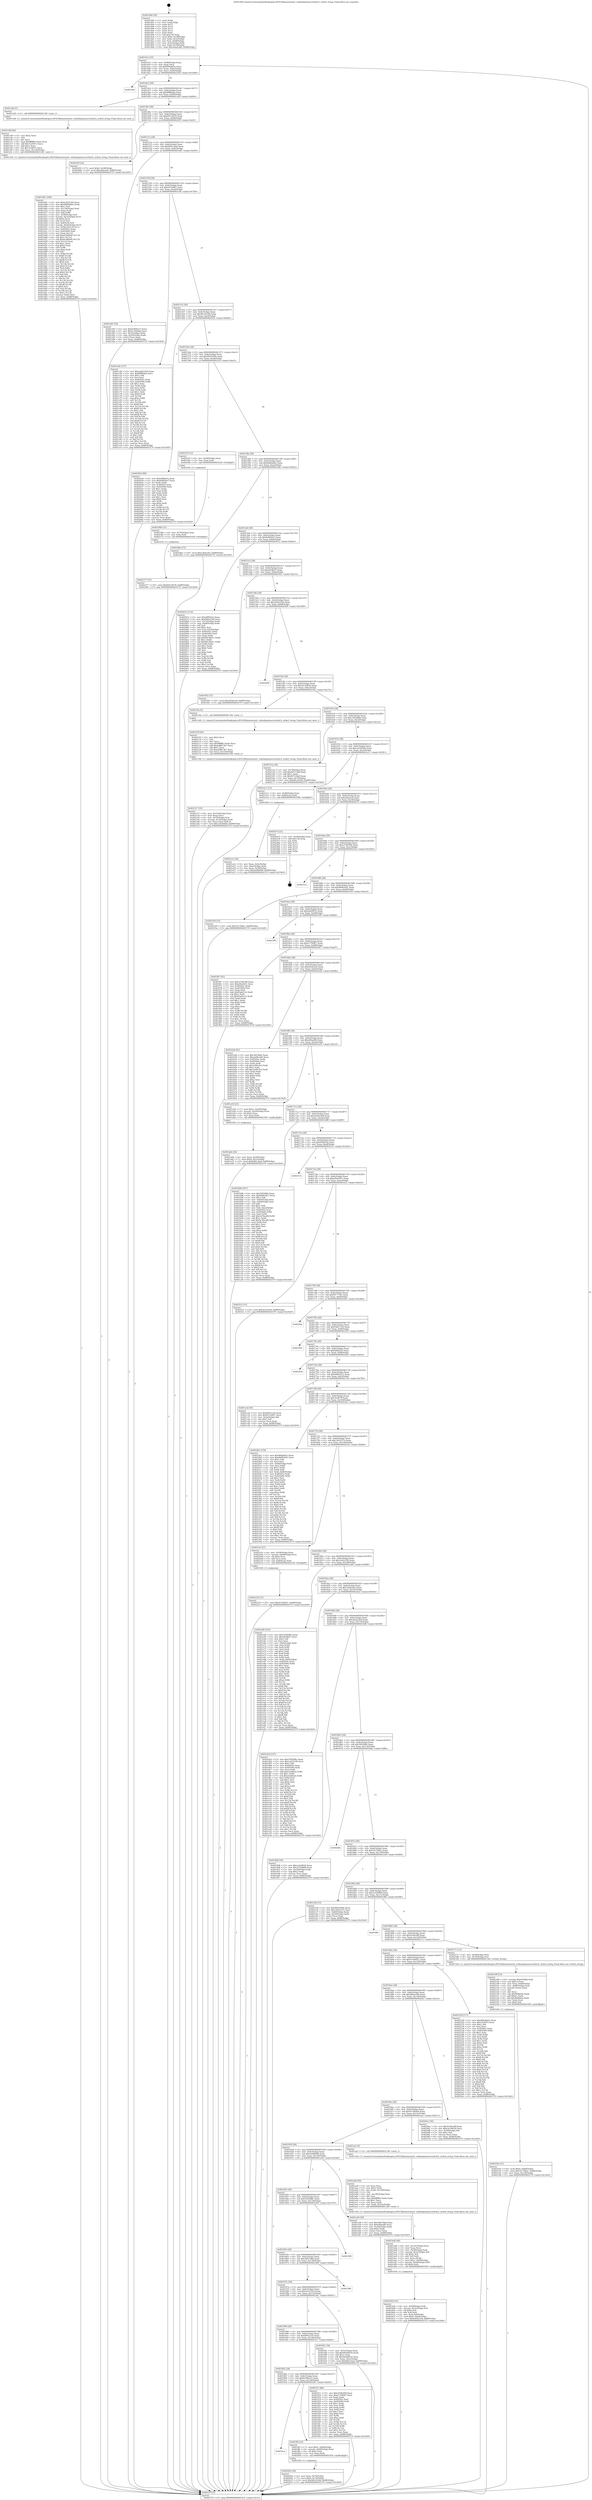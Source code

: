 digraph "0x401490" {
  label = "0x401490 (/mnt/c/Users/mathe/Desktop/tcc/POCII/binaries/extr_redisdepsluasrcstrbuf.h_strbuf_string_Final-ollvm.out::main(0))"
  labelloc = "t"
  node[shape=record]

  Entry [label="",width=0.3,height=0.3,shape=circle,fillcolor=black,style=filled]
  "0x4014c2" [label="{
     0x4014c2 [32]\l
     | [instrs]\l
     &nbsp;&nbsp;0x4014c2 \<+6\>: mov -0x88(%rbp),%eax\l
     &nbsp;&nbsp;0x4014c8 \<+2\>: mov %eax,%ecx\l
     &nbsp;&nbsp;0x4014ca \<+6\>: sub $0x806a8d3c,%ecx\l
     &nbsp;&nbsp;0x4014d0 \<+6\>: mov %eax,-0x8c(%rbp)\l
     &nbsp;&nbsp;0x4014d6 \<+6\>: mov %ecx,-0x90(%rbp)\l
     &nbsp;&nbsp;0x4014dc \<+6\>: je 0000000000402540 \<main+0x10b0\>\l
  }"]
  "0x402540" [label="{
     0x402540\l
  }", style=dashed]
  "0x4014e2" [label="{
     0x4014e2 [28]\l
     | [instrs]\l
     &nbsp;&nbsp;0x4014e2 \<+5\>: jmp 00000000004014e7 \<main+0x57\>\l
     &nbsp;&nbsp;0x4014e7 \<+6\>: mov -0x8c(%rbp),%eax\l
     &nbsp;&nbsp;0x4014ed \<+5\>: sub $0x88ff0a6a,%eax\l
     &nbsp;&nbsp;0x4014f2 \<+6\>: mov %eax,-0x94(%rbp)\l
     &nbsp;&nbsp;0x4014f8 \<+6\>: je 0000000000401cd4 \<main+0x844\>\l
  }"]
  Exit [label="",width=0.3,height=0.3,shape=circle,fillcolor=black,style=filled,peripheries=2]
  "0x401cd4" [label="{
     0x401cd4 [5]\l
     | [instrs]\l
     &nbsp;&nbsp;0x401cd4 \<+5\>: call 0000000000401160 \<next_i\>\l
     | [calls]\l
     &nbsp;&nbsp;0x401160 \{1\} (/mnt/c/Users/mathe/Desktop/tcc/POCII/binaries/extr_redisdepsluasrcstrbuf.h_strbuf_string_Final-ollvm.out::next_i)\l
  }"]
  "0x4014fe" [label="{
     0x4014fe [28]\l
     | [instrs]\l
     &nbsp;&nbsp;0x4014fe \<+5\>: jmp 0000000000401503 \<main+0x73\>\l
     &nbsp;&nbsp;0x401503 \<+6\>: mov -0x8c(%rbp),%eax\l
     &nbsp;&nbsp;0x401509 \<+5\>: sub $0x8d7c4b78,%eax\l
     &nbsp;&nbsp;0x40150e \<+6\>: mov %eax,-0x98(%rbp)\l
     &nbsp;&nbsp;0x401514 \<+6\>: je 000000000040245f \<main+0xfcf\>\l
  }"]
  "0x402377" [label="{
     0x402377 [15]\l
     | [instrs]\l
     &nbsp;&nbsp;0x402377 \<+10\>: movl $0x8d7c4b78,-0x88(%rbp)\l
     &nbsp;&nbsp;0x402381 \<+5\>: jmp 0000000000402579 \<main+0x10e9\>\l
  }"]
  "0x40245f" [label="{
     0x40245f [22]\l
     | [instrs]\l
     &nbsp;&nbsp;0x40245f \<+7\>: movl $0x0,-0x38(%rbp)\l
     &nbsp;&nbsp;0x402466 \<+10\>: movl $0xcbfacee9,-0x88(%rbp)\l
     &nbsp;&nbsp;0x402470 \<+5\>: jmp 0000000000402579 \<main+0x10e9\>\l
  }"]
  "0x40151a" [label="{
     0x40151a [28]\l
     | [instrs]\l
     &nbsp;&nbsp;0x40151a \<+5\>: jmp 000000000040151f \<main+0x8f\>\l
     &nbsp;&nbsp;0x40151f \<+6\>: mov -0x8c(%rbp),%eax\l
     &nbsp;&nbsp;0x401525 \<+5\>: sub $0x8d91cbad,%eax\l
     &nbsp;&nbsp;0x40152a \<+6\>: mov %eax,-0x9c(%rbp)\l
     &nbsp;&nbsp;0x401530 \<+6\>: je 0000000000401a85 \<main+0x5f5\>\l
  }"]
  "0x40236b" [label="{
     0x40236b [12]\l
     | [instrs]\l
     &nbsp;&nbsp;0x40236b \<+4\>: mov -0x70(%rbp),%rax\l
     &nbsp;&nbsp;0x40236f \<+3\>: mov %rax,%rdi\l
     &nbsp;&nbsp;0x402372 \<+5\>: call 0000000000401030 \<free@plt\>\l
     | [calls]\l
     &nbsp;&nbsp;0x401030 \{1\} (unknown)\l
  }"]
  "0x401a85" [label="{
     0x401a85 [30]\l
     | [instrs]\l
     &nbsp;&nbsp;0x401a85 \<+5\>: mov $0x6c906a15,%eax\l
     &nbsp;&nbsp;0x401a8a \<+5\>: mov $0x4c7bb9a6,%ecx\l
     &nbsp;&nbsp;0x401a8f \<+3\>: mov -0x5c(%rbp),%edx\l
     &nbsp;&nbsp;0x401a92 \<+3\>: cmp -0x50(%rbp),%edx\l
     &nbsp;&nbsp;0x401a95 \<+3\>: cmovl %ecx,%eax\l
     &nbsp;&nbsp;0x401a98 \<+6\>: mov %eax,-0x88(%rbp)\l
     &nbsp;&nbsp;0x401a9e \<+5\>: jmp 0000000000402579 \<main+0x10e9\>\l
  }"]
  "0x401536" [label="{
     0x401536 [28]\l
     | [instrs]\l
     &nbsp;&nbsp;0x401536 \<+5\>: jmp 000000000040153b \<main+0xab\>\l
     &nbsp;&nbsp;0x40153b \<+6\>: mov -0x8c(%rbp),%eax\l
     &nbsp;&nbsp;0x401541 \<+5\>: sub $0x93c506f7,%eax\l
     &nbsp;&nbsp;0x401546 \<+6\>: mov %eax,-0xa0(%rbp)\l
     &nbsp;&nbsp;0x40154c \<+6\>: je 0000000000401c4b \<main+0x7bb\>\l
  }"]
  "0x402219" [label="{
     0x402219 [15]\l
     | [instrs]\l
     &nbsp;&nbsp;0x402219 \<+10\>: movl $0x47a40621,-0x88(%rbp)\l
     &nbsp;&nbsp;0x402223 \<+5\>: jmp 0000000000402579 \<main+0x10e9\>\l
  }"]
  "0x401c4b" [label="{
     0x401c4b [137]\l
     | [instrs]\l
     &nbsp;&nbsp;0x401c4b \<+5\>: mov $0xa2822244,%eax\l
     &nbsp;&nbsp;0x401c50 \<+5\>: mov $0x88ff0a6a,%ecx\l
     &nbsp;&nbsp;0x401c55 \<+2\>: mov $0x1,%dl\l
     &nbsp;&nbsp;0x401c57 \<+2\>: xor %esi,%esi\l
     &nbsp;&nbsp;0x401c59 \<+7\>: mov 0x40505c,%edi\l
     &nbsp;&nbsp;0x401c60 \<+8\>: mov 0x405060,%r8d\l
     &nbsp;&nbsp;0x401c68 \<+3\>: sub $0x1,%esi\l
     &nbsp;&nbsp;0x401c6b \<+3\>: mov %edi,%r9d\l
     &nbsp;&nbsp;0x401c6e \<+3\>: add %esi,%r9d\l
     &nbsp;&nbsp;0x401c71 \<+4\>: imul %r9d,%edi\l
     &nbsp;&nbsp;0x401c75 \<+3\>: and $0x1,%edi\l
     &nbsp;&nbsp;0x401c78 \<+3\>: cmp $0x0,%edi\l
     &nbsp;&nbsp;0x401c7b \<+4\>: sete %r10b\l
     &nbsp;&nbsp;0x401c7f \<+4\>: cmp $0xa,%r8d\l
     &nbsp;&nbsp;0x401c83 \<+4\>: setl %r11b\l
     &nbsp;&nbsp;0x401c87 \<+3\>: mov %r10b,%bl\l
     &nbsp;&nbsp;0x401c8a \<+3\>: xor $0xff,%bl\l
     &nbsp;&nbsp;0x401c8d \<+3\>: mov %r11b,%r14b\l
     &nbsp;&nbsp;0x401c90 \<+4\>: xor $0xff,%r14b\l
     &nbsp;&nbsp;0x401c94 \<+3\>: xor $0x1,%dl\l
     &nbsp;&nbsp;0x401c97 \<+3\>: mov %bl,%r15b\l
     &nbsp;&nbsp;0x401c9a \<+4\>: and $0xff,%r15b\l
     &nbsp;&nbsp;0x401c9e \<+3\>: and %dl,%r10b\l
     &nbsp;&nbsp;0x401ca1 \<+3\>: mov %r14b,%r12b\l
     &nbsp;&nbsp;0x401ca4 \<+4\>: and $0xff,%r12b\l
     &nbsp;&nbsp;0x401ca8 \<+3\>: and %dl,%r11b\l
     &nbsp;&nbsp;0x401cab \<+3\>: or %r10b,%r15b\l
     &nbsp;&nbsp;0x401cae \<+3\>: or %r11b,%r12b\l
     &nbsp;&nbsp;0x401cb1 \<+3\>: xor %r12b,%r15b\l
     &nbsp;&nbsp;0x401cb4 \<+3\>: or %r14b,%bl\l
     &nbsp;&nbsp;0x401cb7 \<+3\>: xor $0xff,%bl\l
     &nbsp;&nbsp;0x401cba \<+3\>: or $0x1,%dl\l
     &nbsp;&nbsp;0x401cbd \<+2\>: and %dl,%bl\l
     &nbsp;&nbsp;0x401cbf \<+3\>: or %bl,%r15b\l
     &nbsp;&nbsp;0x401cc2 \<+4\>: test $0x1,%r15b\l
     &nbsp;&nbsp;0x401cc6 \<+3\>: cmovne %ecx,%eax\l
     &nbsp;&nbsp;0x401cc9 \<+6\>: mov %eax,-0x88(%rbp)\l
     &nbsp;&nbsp;0x401ccf \<+5\>: jmp 0000000000402579 \<main+0x10e9\>\l
  }"]
  "0x401552" [label="{
     0x401552 [28]\l
     | [instrs]\l
     &nbsp;&nbsp;0x401552 \<+5\>: jmp 0000000000401557 \<main+0xc7\>\l
     &nbsp;&nbsp;0x401557 \<+6\>: mov -0x8c(%rbp),%eax\l
     &nbsp;&nbsp;0x40155d \<+5\>: sub $0x96c241b8,%eax\l
     &nbsp;&nbsp;0x401562 \<+6\>: mov %eax,-0xa4(%rbp)\l
     &nbsp;&nbsp;0x401568 \<+6\>: je 0000000000402024 \<main+0xb94\>\l
  }"]
  "0x4021be" [label="{
     0x4021be [31]\l
     | [instrs]\l
     &nbsp;&nbsp;0x4021be \<+10\>: movl $0x0,-0x84(%rbp)\l
     &nbsp;&nbsp;0x4021c8 \<+10\>: movl $0x35c708a1,-0x88(%rbp)\l
     &nbsp;&nbsp;0x4021d2 \<+6\>: mov %eax,-0x158(%rbp)\l
     &nbsp;&nbsp;0x4021d8 \<+5\>: jmp 0000000000402579 \<main+0x10e9\>\l
  }"]
  "0x402024" [label="{
     0x402024 [86]\l
     | [instrs]\l
     &nbsp;&nbsp;0x402024 \<+5\>: mov $0xef6fb43a,%eax\l
     &nbsp;&nbsp;0x402029 \<+5\>: mov $0x9e9f26e7,%ecx\l
     &nbsp;&nbsp;0x40202e \<+2\>: xor %edx,%edx\l
     &nbsp;&nbsp;0x402030 \<+7\>: mov 0x40505c,%esi\l
     &nbsp;&nbsp;0x402037 \<+7\>: mov 0x405060,%edi\l
     &nbsp;&nbsp;0x40203e \<+3\>: sub $0x1,%edx\l
     &nbsp;&nbsp;0x402041 \<+3\>: mov %esi,%r8d\l
     &nbsp;&nbsp;0x402044 \<+3\>: add %edx,%r8d\l
     &nbsp;&nbsp;0x402047 \<+4\>: imul %r8d,%esi\l
     &nbsp;&nbsp;0x40204b \<+3\>: and $0x1,%esi\l
     &nbsp;&nbsp;0x40204e \<+3\>: cmp $0x0,%esi\l
     &nbsp;&nbsp;0x402051 \<+4\>: sete %r9b\l
     &nbsp;&nbsp;0x402055 \<+3\>: cmp $0xa,%edi\l
     &nbsp;&nbsp;0x402058 \<+4\>: setl %r10b\l
     &nbsp;&nbsp;0x40205c \<+3\>: mov %r9b,%r11b\l
     &nbsp;&nbsp;0x40205f \<+3\>: and %r10b,%r11b\l
     &nbsp;&nbsp;0x402062 \<+3\>: xor %r10b,%r9b\l
     &nbsp;&nbsp;0x402065 \<+3\>: or %r9b,%r11b\l
     &nbsp;&nbsp;0x402068 \<+4\>: test $0x1,%r11b\l
     &nbsp;&nbsp;0x40206c \<+3\>: cmovne %ecx,%eax\l
     &nbsp;&nbsp;0x40206f \<+6\>: mov %eax,-0x88(%rbp)\l
     &nbsp;&nbsp;0x402075 \<+5\>: jmp 0000000000402579 \<main+0x10e9\>\l
  }"]
  "0x40156e" [label="{
     0x40156e [28]\l
     | [instrs]\l
     &nbsp;&nbsp;0x40156e \<+5\>: jmp 0000000000401573 \<main+0xe3\>\l
     &nbsp;&nbsp;0x401573 \<+6\>: mov -0x8c(%rbp),%eax\l
     &nbsp;&nbsp;0x401579 \<+5\>: sub $0x9942569e,%eax\l
     &nbsp;&nbsp;0x40157e \<+6\>: mov %eax,-0xa8(%rbp)\l
     &nbsp;&nbsp;0x401584 \<+6\>: je 000000000040235f \<main+0xecf\>\l
  }"]
  "0x402189" [label="{
     0x402189 [53]\l
     | [instrs]\l
     &nbsp;&nbsp;0x402189 \<+10\>: movabs $0x4030b6,%rdi\l
     &nbsp;&nbsp;0x402193 \<+5\>: mov $0x1a,%ecx\l
     &nbsp;&nbsp;0x402198 \<+4\>: mov %rax,-0x80(%rbp)\l
     &nbsp;&nbsp;0x40219c \<+4\>: mov -0x80(%rbp),%rax\l
     &nbsp;&nbsp;0x4021a0 \<+3\>: movsbl (%rax),%eax\l
     &nbsp;&nbsp;0x4021a3 \<+1\>: cltd\l
     &nbsp;&nbsp;0x4021a4 \<+2\>: idiv %ecx\l
     &nbsp;&nbsp;0x4021a6 \<+6\>: sub $0x968bb4a,%edx\l
     &nbsp;&nbsp;0x4021ac \<+3\>: add $0x61,%edx\l
     &nbsp;&nbsp;0x4021af \<+6\>: add $0x968bb4a,%edx\l
     &nbsp;&nbsp;0x4021b5 \<+2\>: mov %edx,%esi\l
     &nbsp;&nbsp;0x4021b7 \<+2\>: mov $0x0,%al\l
     &nbsp;&nbsp;0x4021b9 \<+5\>: call 0000000000401040 \<printf@plt\>\l
     | [calls]\l
     &nbsp;&nbsp;0x401040 \{1\} (unknown)\l
  }"]
  "0x40235f" [label="{
     0x40235f [12]\l
     | [instrs]\l
     &nbsp;&nbsp;0x40235f \<+4\>: mov -0x58(%rbp),%rax\l
     &nbsp;&nbsp;0x402363 \<+3\>: mov %rax,%rdi\l
     &nbsp;&nbsp;0x402366 \<+5\>: call 0000000000401030 \<free@plt\>\l
     | [calls]\l
     &nbsp;&nbsp;0x401030 \{1\} (unknown)\l
  }"]
  "0x40158a" [label="{
     0x40158a [28]\l
     | [instrs]\l
     &nbsp;&nbsp;0x40158a \<+5\>: jmp 000000000040158f \<main+0xff\>\l
     &nbsp;&nbsp;0x40158f \<+6\>: mov -0x8c(%rbp),%eax\l
     &nbsp;&nbsp;0x401595 \<+5\>: sub $0x9dd9adb2,%eax\l
     &nbsp;&nbsp;0x40159a \<+6\>: mov %eax,-0xac(%rbp)\l
     &nbsp;&nbsp;0x4015a0 \<+6\>: je 0000000000401dbe \<main+0x92e\>\l
  }"]
  "0x402137" [label="{
     0x402137 [35]\l
     | [instrs]\l
     &nbsp;&nbsp;0x402137 \<+6\>: mov -0x154(%rbp),%ecx\l
     &nbsp;&nbsp;0x40213d \<+3\>: imul %eax,%ecx\l
     &nbsp;&nbsp;0x402140 \<+4\>: mov -0x70(%rbp),%rsi\l
     &nbsp;&nbsp;0x402144 \<+4\>: movslq -0x74(%rbp),%rdi\l
     &nbsp;&nbsp;0x402148 \<+3\>: mov %ecx,(%rsi,%rdi,4)\l
     &nbsp;&nbsp;0x40214b \<+10\>: movl $0xc392b48d,-0x88(%rbp)\l
     &nbsp;&nbsp;0x402155 \<+5\>: jmp 0000000000402579 \<main+0x10e9\>\l
  }"]
  "0x401dbe" [label="{
     0x401dbe [15]\l
     | [instrs]\l
     &nbsp;&nbsp;0x401dbe \<+10\>: movl $0x23bdce0a,-0x88(%rbp)\l
     &nbsp;&nbsp;0x401dc8 \<+5\>: jmp 0000000000402579 \<main+0x10e9\>\l
  }"]
  "0x4015a6" [label="{
     0x4015a6 [28]\l
     | [instrs]\l
     &nbsp;&nbsp;0x4015a6 \<+5\>: jmp 00000000004015ab \<main+0x11b\>\l
     &nbsp;&nbsp;0x4015ab \<+6\>: mov -0x8c(%rbp),%eax\l
     &nbsp;&nbsp;0x4015b1 \<+5\>: sub $0x9e9f26e7,%eax\l
     &nbsp;&nbsp;0x4015b6 \<+6\>: mov %eax,-0xb0(%rbp)\l
     &nbsp;&nbsp;0x4015bc \<+6\>: je 000000000040207a \<main+0xbea\>\l
  }"]
  "0x40210f" [label="{
     0x40210f [40]\l
     | [instrs]\l
     &nbsp;&nbsp;0x40210f \<+5\>: mov $0x2,%ecx\l
     &nbsp;&nbsp;0x402114 \<+1\>: cltd\l
     &nbsp;&nbsp;0x402115 \<+2\>: idiv %ecx\l
     &nbsp;&nbsp;0x402117 \<+6\>: imul $0xfffffffe,%edx,%ecx\l
     &nbsp;&nbsp;0x40211d \<+6\>: add $0xad8813b7,%ecx\l
     &nbsp;&nbsp;0x402123 \<+3\>: add $0x1,%ecx\l
     &nbsp;&nbsp;0x402126 \<+6\>: sub $0xad8813b7,%ecx\l
     &nbsp;&nbsp;0x40212c \<+6\>: mov %ecx,-0x154(%rbp)\l
     &nbsp;&nbsp;0x402132 \<+5\>: call 0000000000401160 \<next_i\>\l
     | [calls]\l
     &nbsp;&nbsp;0x401160 \{1\} (/mnt/c/Users/mathe/Desktop/tcc/POCII/binaries/extr_redisdepsluasrcstrbuf.h_strbuf_string_Final-ollvm.out::next_i)\l
  }"]
  "0x40207a" [label="{
     0x40207a [114]\l
     | [instrs]\l
     &nbsp;&nbsp;0x40207a \<+5\>: mov $0xef6fb43a,%eax\l
     &nbsp;&nbsp;0x40207f \<+5\>: mov $0x480ee594,%ecx\l
     &nbsp;&nbsp;0x402084 \<+3\>: mov -0x74(%rbp),%edx\l
     &nbsp;&nbsp;0x402087 \<+3\>: cmp -0x68(%rbp),%edx\l
     &nbsp;&nbsp;0x40208a \<+4\>: setl %sil\l
     &nbsp;&nbsp;0x40208e \<+4\>: and $0x1,%sil\l
     &nbsp;&nbsp;0x402092 \<+4\>: mov %sil,-0x29(%rbp)\l
     &nbsp;&nbsp;0x402096 \<+7\>: mov 0x40505c,%edx\l
     &nbsp;&nbsp;0x40209d \<+7\>: mov 0x405060,%edi\l
     &nbsp;&nbsp;0x4020a4 \<+3\>: mov %edx,%r8d\l
     &nbsp;&nbsp;0x4020a7 \<+7\>: add $0x98538d1c,%r8d\l
     &nbsp;&nbsp;0x4020ae \<+4\>: sub $0x1,%r8d\l
     &nbsp;&nbsp;0x4020b2 \<+7\>: sub $0x98538d1c,%r8d\l
     &nbsp;&nbsp;0x4020b9 \<+4\>: imul %r8d,%edx\l
     &nbsp;&nbsp;0x4020bd \<+3\>: and $0x1,%edx\l
     &nbsp;&nbsp;0x4020c0 \<+3\>: cmp $0x0,%edx\l
     &nbsp;&nbsp;0x4020c3 \<+4\>: sete %sil\l
     &nbsp;&nbsp;0x4020c7 \<+3\>: cmp $0xa,%edi\l
     &nbsp;&nbsp;0x4020ca \<+4\>: setl %r9b\l
     &nbsp;&nbsp;0x4020ce \<+3\>: mov %sil,%r10b\l
     &nbsp;&nbsp;0x4020d1 \<+3\>: and %r9b,%r10b\l
     &nbsp;&nbsp;0x4020d4 \<+3\>: xor %r9b,%sil\l
     &nbsp;&nbsp;0x4020d7 \<+3\>: or %sil,%r10b\l
     &nbsp;&nbsp;0x4020da \<+4\>: test $0x1,%r10b\l
     &nbsp;&nbsp;0x4020de \<+3\>: cmovne %ecx,%eax\l
     &nbsp;&nbsp;0x4020e1 \<+6\>: mov %eax,-0x88(%rbp)\l
     &nbsp;&nbsp;0x4020e7 \<+5\>: jmp 0000000000402579 \<main+0x10e9\>\l
  }"]
  "0x4015c2" [label="{
     0x4015c2 [28]\l
     | [instrs]\l
     &nbsp;&nbsp;0x4015c2 \<+5\>: jmp 00000000004015c7 \<main+0x137\>\l
     &nbsp;&nbsp;0x4015c7 \<+6\>: mov -0x8c(%rbp),%eax\l
     &nbsp;&nbsp;0x4015cd \<+5\>: sub $0xa0cffa47,%eax\l
     &nbsp;&nbsp;0x4015d2 \<+6\>: mov %eax,-0xb4(%rbp)\l
     &nbsp;&nbsp;0x4015d8 \<+6\>: je 0000000000401f02 \<main+0xa72\>\l
  }"]
  "0x40200a" [label="{
     0x40200a [26]\l
     | [instrs]\l
     &nbsp;&nbsp;0x40200a \<+4\>: mov %rax,-0x70(%rbp)\l
     &nbsp;&nbsp;0x40200e \<+7\>: movl $0x0,-0x74(%rbp)\l
     &nbsp;&nbsp;0x402015 \<+10\>: movl $0x96c241b8,-0x88(%rbp)\l
     &nbsp;&nbsp;0x40201f \<+5\>: jmp 0000000000402579 \<main+0x10e9\>\l
  }"]
  "0x401f02" [label="{
     0x401f02 [15]\l
     | [instrs]\l
     &nbsp;&nbsp;0x401f02 \<+10\>: movl $0xe95dc2c8,-0x88(%rbp)\l
     &nbsp;&nbsp;0x401f0c \<+5\>: jmp 0000000000402579 \<main+0x10e9\>\l
  }"]
  "0x4015de" [label="{
     0x4015de [28]\l
     | [instrs]\l
     &nbsp;&nbsp;0x4015de \<+5\>: jmp 00000000004015e3 \<main+0x153\>\l
     &nbsp;&nbsp;0x4015e3 \<+6\>: mov -0x8c(%rbp),%eax\l
     &nbsp;&nbsp;0x4015e9 \<+5\>: sub $0xa2822244,%eax\l
     &nbsp;&nbsp;0x4015ee \<+6\>: mov %eax,-0xb8(%rbp)\l
     &nbsp;&nbsp;0x4015f4 \<+6\>: je 0000000000402499 \<main+0x1009\>\l
  }"]
  "0x4019ce" [label="{
     0x4019ce\l
  }", style=dashed]
  "0x402499" [label="{
     0x402499\l
  }", style=dashed]
  "0x4015fa" [label="{
     0x4015fa [28]\l
     | [instrs]\l
     &nbsp;&nbsp;0x4015fa \<+5\>: jmp 00000000004015ff \<main+0x16f\>\l
     &nbsp;&nbsp;0x4015ff \<+6\>: mov -0x8c(%rbp),%eax\l
     &nbsp;&nbsp;0x401605 \<+5\>: sub $0xc0c36630,%eax\l
     &nbsp;&nbsp;0x40160a \<+6\>: mov %eax,-0xbc(%rbp)\l
     &nbsp;&nbsp;0x401610 \<+6\>: je 000000000040210a \<main+0xc7a\>\l
  }"]
  "0x401ff3" [label="{
     0x401ff3 [23]\l
     | [instrs]\l
     &nbsp;&nbsp;0x401ff3 \<+7\>: movl $0x1,-0x68(%rbp)\l
     &nbsp;&nbsp;0x401ffa \<+4\>: movslq -0x68(%rbp),%rax\l
     &nbsp;&nbsp;0x401ffe \<+4\>: shl $0x2,%rax\l
     &nbsp;&nbsp;0x402002 \<+3\>: mov %rax,%rdi\l
     &nbsp;&nbsp;0x402005 \<+5\>: call 0000000000401050 \<malloc@plt\>\l
     | [calls]\l
     &nbsp;&nbsp;0x401050 \{1\} (unknown)\l
  }"]
  "0x40210a" [label="{
     0x40210a [5]\l
     | [instrs]\l
     &nbsp;&nbsp;0x40210a \<+5\>: call 0000000000401160 \<next_i\>\l
     | [calls]\l
     &nbsp;&nbsp;0x401160 \{1\} (/mnt/c/Users/mathe/Desktop/tcc/POCII/binaries/extr_redisdepsluasrcstrbuf.h_strbuf_string_Final-ollvm.out::next_i)\l
  }"]
  "0x401616" [label="{
     0x401616 [28]\l
     | [instrs]\l
     &nbsp;&nbsp;0x401616 \<+5\>: jmp 000000000040161b \<main+0x18b\>\l
     &nbsp;&nbsp;0x40161b \<+6\>: mov -0x8c(%rbp),%eax\l
     &nbsp;&nbsp;0x401621 \<+5\>: sub $0xc392b48d,%eax\l
     &nbsp;&nbsp;0x401626 \<+6\>: mov %eax,-0xc0(%rbp)\l
     &nbsp;&nbsp;0x40162c \<+6\>: je 000000000040215a \<main+0xcca\>\l
  }"]
  "0x4019b2" [label="{
     0x4019b2 [28]\l
     | [instrs]\l
     &nbsp;&nbsp;0x4019b2 \<+5\>: jmp 00000000004019b7 \<main+0x527\>\l
     &nbsp;&nbsp;0x4019b7 \<+6\>: mov -0x8c(%rbp),%eax\l
     &nbsp;&nbsp;0x4019bd \<+5\>: sub $0x6c906a15,%eax\l
     &nbsp;&nbsp;0x4019c2 \<+6\>: mov %eax,-0x144(%rbp)\l
     &nbsp;&nbsp;0x4019c8 \<+6\>: je 0000000000401ff3 \<main+0xb63\>\l
  }"]
  "0x40215a" [label="{
     0x40215a [34]\l
     | [instrs]\l
     &nbsp;&nbsp;0x40215a \<+3\>: mov -0x74(%rbp),%eax\l
     &nbsp;&nbsp;0x40215d \<+5\>: add $0x40723def,%eax\l
     &nbsp;&nbsp;0x402162 \<+3\>: add $0x1,%eax\l
     &nbsp;&nbsp;0x402165 \<+5\>: sub $0x40723def,%eax\l
     &nbsp;&nbsp;0x40216a \<+3\>: mov %eax,-0x74(%rbp)\l
     &nbsp;&nbsp;0x40216d \<+10\>: movl $0x96c241b8,-0x88(%rbp)\l
     &nbsp;&nbsp;0x402177 \<+5\>: jmp 0000000000402579 \<main+0x10e9\>\l
  }"]
  "0x401632" [label="{
     0x401632 [28]\l
     | [instrs]\l
     &nbsp;&nbsp;0x401632 \<+5\>: jmp 0000000000401637 \<main+0x1a7\>\l
     &nbsp;&nbsp;0x401637 \<+6\>: mov -0x8c(%rbp),%eax\l
     &nbsp;&nbsp;0x40163d \<+5\>: sub $0xca24482b,%eax\l
     &nbsp;&nbsp;0x401642 \<+6\>: mov %eax,-0xc4(%rbp)\l
     &nbsp;&nbsp;0x401648 \<+6\>: je 0000000000401a11 \<main+0x581\>\l
  }"]
  "0x401f11" [label="{
     0x401f11 [86]\l
     | [instrs]\l
     &nbsp;&nbsp;0x401f11 \<+5\>: mov $0xcf7db368,%eax\l
     &nbsp;&nbsp;0x401f16 \<+5\>: mov $0xe77f49b7,%ecx\l
     &nbsp;&nbsp;0x401f1b \<+2\>: xor %edx,%edx\l
     &nbsp;&nbsp;0x401f1d \<+7\>: mov 0x40505c,%esi\l
     &nbsp;&nbsp;0x401f24 \<+7\>: mov 0x405060,%edi\l
     &nbsp;&nbsp;0x401f2b \<+3\>: sub $0x1,%edx\l
     &nbsp;&nbsp;0x401f2e \<+3\>: mov %esi,%r8d\l
     &nbsp;&nbsp;0x401f31 \<+3\>: add %edx,%r8d\l
     &nbsp;&nbsp;0x401f34 \<+4\>: imul %r8d,%esi\l
     &nbsp;&nbsp;0x401f38 \<+3\>: and $0x1,%esi\l
     &nbsp;&nbsp;0x401f3b \<+3\>: cmp $0x0,%esi\l
     &nbsp;&nbsp;0x401f3e \<+4\>: sete %r9b\l
     &nbsp;&nbsp;0x401f42 \<+3\>: cmp $0xa,%edi\l
     &nbsp;&nbsp;0x401f45 \<+4\>: setl %r10b\l
     &nbsp;&nbsp;0x401f49 \<+3\>: mov %r9b,%r11b\l
     &nbsp;&nbsp;0x401f4c \<+3\>: and %r10b,%r11b\l
     &nbsp;&nbsp;0x401f4f \<+3\>: xor %r10b,%r9b\l
     &nbsp;&nbsp;0x401f52 \<+3\>: or %r9b,%r11b\l
     &nbsp;&nbsp;0x401f55 \<+4\>: test $0x1,%r11b\l
     &nbsp;&nbsp;0x401f59 \<+3\>: cmovne %ecx,%eax\l
     &nbsp;&nbsp;0x401f5c \<+6\>: mov %eax,-0x88(%rbp)\l
     &nbsp;&nbsp;0x401f62 \<+5\>: jmp 0000000000402579 \<main+0x10e9\>\l
  }"]
  "0x401a11" [label="{
     0x401a11 [13]\l
     | [instrs]\l
     &nbsp;&nbsp;0x401a11 \<+4\>: mov -0x48(%rbp),%rax\l
     &nbsp;&nbsp;0x401a15 \<+4\>: mov 0x8(%rax),%rdi\l
     &nbsp;&nbsp;0x401a19 \<+5\>: call 0000000000401060 \<atoi@plt\>\l
     | [calls]\l
     &nbsp;&nbsp;0x401060 \{1\} (unknown)\l
  }"]
  "0x40164e" [label="{
     0x40164e [28]\l
     | [instrs]\l
     &nbsp;&nbsp;0x40164e \<+5\>: jmp 0000000000401653 \<main+0x1c3\>\l
     &nbsp;&nbsp;0x401653 \<+6\>: mov -0x8c(%rbp),%eax\l
     &nbsp;&nbsp;0x401659 \<+5\>: sub $0xcbfacee9,%eax\l
     &nbsp;&nbsp;0x40165e \<+6\>: mov %eax,-0xc8(%rbp)\l
     &nbsp;&nbsp;0x401664 \<+6\>: je 0000000000402475 \<main+0xfe5\>\l
  }"]
  "0x401996" [label="{
     0x401996 [28]\l
     | [instrs]\l
     &nbsp;&nbsp;0x401996 \<+5\>: jmp 000000000040199b \<main+0x50b\>\l
     &nbsp;&nbsp;0x40199b \<+6\>: mov -0x8c(%rbp),%eax\l
     &nbsp;&nbsp;0x4019a1 \<+5\>: sub $0x6901a1fe,%eax\l
     &nbsp;&nbsp;0x4019a6 \<+6\>: mov %eax,-0x140(%rbp)\l
     &nbsp;&nbsp;0x4019ac \<+6\>: je 0000000000401f11 \<main+0xa81\>\l
  }"]
  "0x402475" [label="{
     0x402475 [21]\l
     | [instrs]\l
     &nbsp;&nbsp;0x402475 \<+3\>: mov -0x38(%rbp),%eax\l
     &nbsp;&nbsp;0x402478 \<+7\>: add $0x138,%rsp\l
     &nbsp;&nbsp;0x40247f \<+1\>: pop %rbx\l
     &nbsp;&nbsp;0x402480 \<+2\>: pop %r12\l
     &nbsp;&nbsp;0x402482 \<+2\>: pop %r13\l
     &nbsp;&nbsp;0x402484 \<+2\>: pop %r14\l
     &nbsp;&nbsp;0x402486 \<+2\>: pop %r15\l
     &nbsp;&nbsp;0x402488 \<+1\>: pop %rbp\l
     &nbsp;&nbsp;0x402489 \<+1\>: ret\l
  }"]
  "0x40166a" [label="{
     0x40166a [28]\l
     | [instrs]\l
     &nbsp;&nbsp;0x40166a \<+5\>: jmp 000000000040166f \<main+0x1df\>\l
     &nbsp;&nbsp;0x40166f \<+6\>: mov -0x8c(%rbp),%eax\l
     &nbsp;&nbsp;0x401675 \<+5\>: sub $0xcf7db368,%eax\l
     &nbsp;&nbsp;0x40167a \<+6\>: mov %eax,-0xcc(%rbp)\l
     &nbsp;&nbsp;0x401680 \<+6\>: je 0000000000402522 \<main+0x1092\>\l
  }"]
  "0x401fd1" [label="{
     0x401fd1 [34]\l
     | [instrs]\l
     &nbsp;&nbsp;0x401fd1 \<+3\>: mov -0x5c(%rbp),%eax\l
     &nbsp;&nbsp;0x401fd4 \<+5\>: add $0x49c6b01b,%eax\l
     &nbsp;&nbsp;0x401fd9 \<+3\>: add $0x1,%eax\l
     &nbsp;&nbsp;0x401fdc \<+5\>: sub $0x49c6b01b,%eax\l
     &nbsp;&nbsp;0x401fe1 \<+3\>: mov %eax,-0x5c(%rbp)\l
     &nbsp;&nbsp;0x401fe4 \<+10\>: movl $0x8d91cbad,-0x88(%rbp)\l
     &nbsp;&nbsp;0x401fee \<+5\>: jmp 0000000000402579 \<main+0x10e9\>\l
  }"]
  "0x402522" [label="{
     0x402522\l
  }", style=dashed]
  "0x401686" [label="{
     0x401686 [28]\l
     | [instrs]\l
     &nbsp;&nbsp;0x401686 \<+5\>: jmp 000000000040168b \<main+0x1fb\>\l
     &nbsp;&nbsp;0x40168b \<+6\>: mov -0x8c(%rbp),%eax\l
     &nbsp;&nbsp;0x401691 \<+5\>: sub $0xd8d83e91,%eax\l
     &nbsp;&nbsp;0x401696 \<+6\>: mov %eax,-0xd0(%rbp)\l
     &nbsp;&nbsp;0x40169c \<+6\>: je 0000000000402350 \<main+0xec0\>\l
  }"]
  "0x40197a" [label="{
     0x40197a [28]\l
     | [instrs]\l
     &nbsp;&nbsp;0x40197a \<+5\>: jmp 000000000040197f \<main+0x4ef\>\l
     &nbsp;&nbsp;0x40197f \<+6\>: mov -0x8c(%rbp),%eax\l
     &nbsp;&nbsp;0x401985 \<+5\>: sub $0x5a1419cd,%eax\l
     &nbsp;&nbsp;0x40198a \<+6\>: mov %eax,-0x13c(%rbp)\l
     &nbsp;&nbsp;0x401990 \<+6\>: je 0000000000401fd1 \<main+0xb41\>\l
  }"]
  "0x402350" [label="{
     0x402350 [15]\l
     | [instrs]\l
     &nbsp;&nbsp;0x402350 \<+10\>: movl $0x35c708a1,-0x88(%rbp)\l
     &nbsp;&nbsp;0x40235a \<+5\>: jmp 0000000000402579 \<main+0x10e9\>\l
  }"]
  "0x4016a2" [label="{
     0x4016a2 [28]\l
     | [instrs]\l
     &nbsp;&nbsp;0x4016a2 \<+5\>: jmp 00000000004016a7 \<main+0x217\>\l
     &nbsp;&nbsp;0x4016a7 \<+6\>: mov -0x8c(%rbp),%eax\l
     &nbsp;&nbsp;0x4016ad \<+5\>: sub $0xe0a0f032,%eax\l
     &nbsp;&nbsp;0x4016b2 \<+6\>: mov %eax,-0xd4(%rbp)\l
     &nbsp;&nbsp;0x4016b8 \<+6\>: je 00000000004023f0 \<main+0xf60\>\l
  }"]
  "0x402386" [label="{
     0x402386\l
  }", style=dashed]
  "0x4023f0" [label="{
     0x4023f0\l
  }", style=dashed]
  "0x4016be" [label="{
     0x4016be [28]\l
     | [instrs]\l
     &nbsp;&nbsp;0x4016be \<+5\>: jmp 00000000004016c3 \<main+0x233\>\l
     &nbsp;&nbsp;0x4016c3 \<+6\>: mov -0x8c(%rbp),%eax\l
     &nbsp;&nbsp;0x4016c9 \<+5\>: sub $0xe77f49b7,%eax\l
     &nbsp;&nbsp;0x4016ce \<+6\>: mov %eax,-0xd8(%rbp)\l
     &nbsp;&nbsp;0x4016d4 \<+6\>: je 0000000000401f67 \<main+0xad7\>\l
  }"]
  "0x40195e" [label="{
     0x40195e [28]\l
     | [instrs]\l
     &nbsp;&nbsp;0x40195e \<+5\>: jmp 0000000000401963 \<main+0x4d3\>\l
     &nbsp;&nbsp;0x401963 \<+6\>: mov -0x8c(%rbp),%eax\l
     &nbsp;&nbsp;0x401969 \<+5\>: sub $0x56fa7b8a,%eax\l
     &nbsp;&nbsp;0x40196e \<+6\>: mov %eax,-0x138(%rbp)\l
     &nbsp;&nbsp;0x401974 \<+6\>: je 0000000000402386 \<main+0xef6\>\l
  }"]
  "0x401f67" [label="{
     0x401f67 [91]\l
     | [instrs]\l
     &nbsp;&nbsp;0x401f67 \<+5\>: mov $0xcf7db368,%eax\l
     &nbsp;&nbsp;0x401f6c \<+5\>: mov $0xef9a3b51,%ecx\l
     &nbsp;&nbsp;0x401f71 \<+7\>: mov 0x40505c,%edx\l
     &nbsp;&nbsp;0x401f78 \<+7\>: mov 0x405060,%esi\l
     &nbsp;&nbsp;0x401f7f \<+2\>: mov %edx,%edi\l
     &nbsp;&nbsp;0x401f81 \<+6\>: add $0xf5ab4122,%edi\l
     &nbsp;&nbsp;0x401f87 \<+3\>: sub $0x1,%edi\l
     &nbsp;&nbsp;0x401f8a \<+6\>: sub $0xf5ab4122,%edi\l
     &nbsp;&nbsp;0x401f90 \<+3\>: imul %edi,%edx\l
     &nbsp;&nbsp;0x401f93 \<+3\>: and $0x1,%edx\l
     &nbsp;&nbsp;0x401f96 \<+3\>: cmp $0x0,%edx\l
     &nbsp;&nbsp;0x401f99 \<+4\>: sete %r8b\l
     &nbsp;&nbsp;0x401f9d \<+3\>: cmp $0xa,%esi\l
     &nbsp;&nbsp;0x401fa0 \<+4\>: setl %r9b\l
     &nbsp;&nbsp;0x401fa4 \<+3\>: mov %r8b,%r10b\l
     &nbsp;&nbsp;0x401fa7 \<+3\>: and %r9b,%r10b\l
     &nbsp;&nbsp;0x401faa \<+3\>: xor %r9b,%r8b\l
     &nbsp;&nbsp;0x401fad \<+3\>: or %r8b,%r10b\l
     &nbsp;&nbsp;0x401fb0 \<+4\>: test $0x1,%r10b\l
     &nbsp;&nbsp;0x401fb4 \<+3\>: cmovne %ecx,%eax\l
     &nbsp;&nbsp;0x401fb7 \<+6\>: mov %eax,-0x88(%rbp)\l
     &nbsp;&nbsp;0x401fbd \<+5\>: jmp 0000000000402579 \<main+0x10e9\>\l
  }"]
  "0x4016da" [label="{
     0x4016da [28]\l
     | [instrs]\l
     &nbsp;&nbsp;0x4016da \<+5\>: jmp 00000000004016df \<main+0x24f\>\l
     &nbsp;&nbsp;0x4016df \<+6\>: mov -0x8c(%rbp),%eax\l
     &nbsp;&nbsp;0x4016e5 \<+5\>: sub $0xe95dc2c8,%eax\l
     &nbsp;&nbsp;0x4016ea \<+6\>: mov %eax,-0xdc(%rbp)\l
     &nbsp;&nbsp;0x4016f0 \<+6\>: je 0000000000401b2b \<main+0x69b\>\l
  }"]
  "0x402500" [label="{
     0x402500\l
  }", style=dashed]
  "0x401b2b" [label="{
     0x401b2b [91]\l
     | [instrs]\l
     &nbsp;&nbsp;0x401b2b \<+5\>: mov $0x30f18dfe,%eax\l
     &nbsp;&nbsp;0x401b30 \<+5\>: mov $0xee94e3d0,%ecx\l
     &nbsp;&nbsp;0x401b35 \<+7\>: mov 0x40505c,%edx\l
     &nbsp;&nbsp;0x401b3c \<+7\>: mov 0x405060,%esi\l
     &nbsp;&nbsp;0x401b43 \<+2\>: mov %edx,%edi\l
     &nbsp;&nbsp;0x401b45 \<+6\>: sub $0x3c09e3e2,%edi\l
     &nbsp;&nbsp;0x401b4b \<+3\>: sub $0x1,%edi\l
     &nbsp;&nbsp;0x401b4e \<+6\>: add $0x3c09e3e2,%edi\l
     &nbsp;&nbsp;0x401b54 \<+3\>: imul %edi,%edx\l
     &nbsp;&nbsp;0x401b57 \<+3\>: and $0x1,%edx\l
     &nbsp;&nbsp;0x401b5a \<+3\>: cmp $0x0,%edx\l
     &nbsp;&nbsp;0x401b5d \<+4\>: sete %r8b\l
     &nbsp;&nbsp;0x401b61 \<+3\>: cmp $0xa,%esi\l
     &nbsp;&nbsp;0x401b64 \<+4\>: setl %r9b\l
     &nbsp;&nbsp;0x401b68 \<+3\>: mov %r8b,%r10b\l
     &nbsp;&nbsp;0x401b6b \<+3\>: and %r9b,%r10b\l
     &nbsp;&nbsp;0x401b6e \<+3\>: xor %r9b,%r8b\l
     &nbsp;&nbsp;0x401b71 \<+3\>: or %r8b,%r10b\l
     &nbsp;&nbsp;0x401b74 \<+4\>: test $0x1,%r10b\l
     &nbsp;&nbsp;0x401b78 \<+3\>: cmovne %ecx,%eax\l
     &nbsp;&nbsp;0x401b7b \<+6\>: mov %eax,-0x88(%rbp)\l
     &nbsp;&nbsp;0x401b81 \<+5\>: jmp 0000000000402579 \<main+0x10e9\>\l
  }"]
  "0x4016f6" [label="{
     0x4016f6 [28]\l
     | [instrs]\l
     &nbsp;&nbsp;0x4016f6 \<+5\>: jmp 00000000004016fb \<main+0x26b\>\l
     &nbsp;&nbsp;0x4016fb \<+6\>: mov -0x8c(%rbp),%eax\l
     &nbsp;&nbsp;0x401701 \<+5\>: sub $0xe9faedf0,%eax\l
     &nbsp;&nbsp;0x401706 \<+6\>: mov %eax,-0xe0(%rbp)\l
     &nbsp;&nbsp;0x40170c \<+6\>: je 0000000000401a54 \<main+0x5c4\>\l
  }"]
  "0x401d01" [label="{
     0x401d01 [189]\l
     | [instrs]\l
     &nbsp;&nbsp;0x401d01 \<+5\>: mov $0xa2822244,%ecx\l
     &nbsp;&nbsp;0x401d06 \<+5\>: mov $0x9dd9adb2,%edx\l
     &nbsp;&nbsp;0x401d0b \<+3\>: mov $0x1,%sil\l
     &nbsp;&nbsp;0x401d0e \<+6\>: mov -0x150(%rbp),%edi\l
     &nbsp;&nbsp;0x401d14 \<+3\>: imul %eax,%edi\l
     &nbsp;&nbsp;0x401d17 \<+3\>: mov %dil,%r8b\l
     &nbsp;&nbsp;0x401d1a \<+4\>: mov -0x58(%rbp),%r9\l
     &nbsp;&nbsp;0x401d1e \<+4\>: movslq -0x5c(%rbp),%r10\l
     &nbsp;&nbsp;0x401d22 \<+4\>: shl $0x4,%r10\l
     &nbsp;&nbsp;0x401d26 \<+3\>: add %r10,%r9\l
     &nbsp;&nbsp;0x401d29 \<+4\>: mov 0x8(%r9),%r9\l
     &nbsp;&nbsp;0x401d2d \<+4\>: movslq -0x64(%rbp),%r10\l
     &nbsp;&nbsp;0x401d31 \<+4\>: mov %r8b,(%r9,%r10,1)\l
     &nbsp;&nbsp;0x401d35 \<+7\>: mov 0x40505c,%eax\l
     &nbsp;&nbsp;0x401d3c \<+7\>: mov 0x405060,%edi\l
     &nbsp;&nbsp;0x401d43 \<+3\>: mov %eax,%r11d\l
     &nbsp;&nbsp;0x401d46 \<+7\>: add $0xfe3d6b40,%r11d\l
     &nbsp;&nbsp;0x401d4d \<+4\>: sub $0x1,%r11d\l
     &nbsp;&nbsp;0x401d51 \<+7\>: sub $0xfe3d6b40,%r11d\l
     &nbsp;&nbsp;0x401d58 \<+4\>: imul %r11d,%eax\l
     &nbsp;&nbsp;0x401d5c \<+3\>: and $0x1,%eax\l
     &nbsp;&nbsp;0x401d5f \<+3\>: cmp $0x0,%eax\l
     &nbsp;&nbsp;0x401d62 \<+4\>: sete %r8b\l
     &nbsp;&nbsp;0x401d66 \<+3\>: cmp $0xa,%edi\l
     &nbsp;&nbsp;0x401d69 \<+3\>: setl %bl\l
     &nbsp;&nbsp;0x401d6c \<+3\>: mov %r8b,%r14b\l
     &nbsp;&nbsp;0x401d6f \<+4\>: xor $0xff,%r14b\l
     &nbsp;&nbsp;0x401d73 \<+3\>: mov %bl,%r15b\l
     &nbsp;&nbsp;0x401d76 \<+4\>: xor $0xff,%r15b\l
     &nbsp;&nbsp;0x401d7a \<+4\>: xor $0x0,%sil\l
     &nbsp;&nbsp;0x401d7e \<+3\>: mov %r14b,%r12b\l
     &nbsp;&nbsp;0x401d81 \<+4\>: and $0x0,%r12b\l
     &nbsp;&nbsp;0x401d85 \<+3\>: and %sil,%r8b\l
     &nbsp;&nbsp;0x401d88 \<+3\>: mov %r15b,%r13b\l
     &nbsp;&nbsp;0x401d8b \<+4\>: and $0x0,%r13b\l
     &nbsp;&nbsp;0x401d8f \<+3\>: and %sil,%bl\l
     &nbsp;&nbsp;0x401d92 \<+3\>: or %r8b,%r12b\l
     &nbsp;&nbsp;0x401d95 \<+3\>: or %bl,%r13b\l
     &nbsp;&nbsp;0x401d98 \<+3\>: xor %r13b,%r12b\l
     &nbsp;&nbsp;0x401d9b \<+3\>: or %r15b,%r14b\l
     &nbsp;&nbsp;0x401d9e \<+4\>: xor $0xff,%r14b\l
     &nbsp;&nbsp;0x401da2 \<+4\>: or $0x0,%sil\l
     &nbsp;&nbsp;0x401da6 \<+3\>: and %sil,%r14b\l
     &nbsp;&nbsp;0x401da9 \<+3\>: or %r14b,%r12b\l
     &nbsp;&nbsp;0x401dac \<+4\>: test $0x1,%r12b\l
     &nbsp;&nbsp;0x401db0 \<+3\>: cmovne %edx,%ecx\l
     &nbsp;&nbsp;0x401db3 \<+6\>: mov %ecx,-0x88(%rbp)\l
     &nbsp;&nbsp;0x401db9 \<+5\>: jmp 0000000000402579 \<main+0x10e9\>\l
  }"]
  "0x401a54" [label="{
     0x401a54 [23]\l
     | [instrs]\l
     &nbsp;&nbsp;0x401a54 \<+7\>: movl $0x1,-0x50(%rbp)\l
     &nbsp;&nbsp;0x401a5b \<+4\>: movslq -0x50(%rbp),%rax\l
     &nbsp;&nbsp;0x401a5f \<+4\>: shl $0x4,%rax\l
     &nbsp;&nbsp;0x401a63 \<+3\>: mov %rax,%rdi\l
     &nbsp;&nbsp;0x401a66 \<+5\>: call 0000000000401050 \<malloc@plt\>\l
     | [calls]\l
     &nbsp;&nbsp;0x401050 \{1\} (unknown)\l
  }"]
  "0x401712" [label="{
     0x401712 [28]\l
     | [instrs]\l
     &nbsp;&nbsp;0x401712 \<+5\>: jmp 0000000000401717 \<main+0x287\>\l
     &nbsp;&nbsp;0x401717 \<+6\>: mov -0x8c(%rbp),%eax\l
     &nbsp;&nbsp;0x40171d \<+5\>: sub $0xee94e3d0,%eax\l
     &nbsp;&nbsp;0x401722 \<+6\>: mov %eax,-0xe4(%rbp)\l
     &nbsp;&nbsp;0x401728 \<+6\>: je 0000000000401b86 \<main+0x6f6\>\l
  }"]
  "0x401cd9" [label="{
     0x401cd9 [40]\l
     | [instrs]\l
     &nbsp;&nbsp;0x401cd9 \<+5\>: mov $0x2,%ecx\l
     &nbsp;&nbsp;0x401cde \<+1\>: cltd\l
     &nbsp;&nbsp;0x401cdf \<+2\>: idiv %ecx\l
     &nbsp;&nbsp;0x401ce1 \<+6\>: imul $0xfffffffe,%edx,%ecx\l
     &nbsp;&nbsp;0x401ce7 \<+6\>: add $0x7e2087c,%ecx\l
     &nbsp;&nbsp;0x401ced \<+3\>: add $0x1,%ecx\l
     &nbsp;&nbsp;0x401cf0 \<+6\>: sub $0x7e2087c,%ecx\l
     &nbsp;&nbsp;0x401cf6 \<+6\>: mov %ecx,-0x150(%rbp)\l
     &nbsp;&nbsp;0x401cfc \<+5\>: call 0000000000401160 \<next_i\>\l
     | [calls]\l
     &nbsp;&nbsp;0x401160 \{1\} (/mnt/c/Users/mathe/Desktop/tcc/POCII/binaries/extr_redisdepsluasrcstrbuf.h_strbuf_string_Final-ollvm.out::next_i)\l
  }"]
  "0x401b86" [label="{
     0x401b86 [167]\l
     | [instrs]\l
     &nbsp;&nbsp;0x401b86 \<+5\>: mov $0x30f18dfe,%eax\l
     &nbsp;&nbsp;0x401b8b \<+5\>: mov $0xfdd83d13,%ecx\l
     &nbsp;&nbsp;0x401b90 \<+2\>: mov $0x1,%dl\l
     &nbsp;&nbsp;0x401b92 \<+3\>: mov -0x64(%rbp),%esi\l
     &nbsp;&nbsp;0x401b95 \<+3\>: cmp -0x60(%rbp),%esi\l
     &nbsp;&nbsp;0x401b98 \<+4\>: setl %dil\l
     &nbsp;&nbsp;0x401b9c \<+4\>: and $0x1,%dil\l
     &nbsp;&nbsp;0x401ba0 \<+4\>: mov %dil,-0x2a(%rbp)\l
     &nbsp;&nbsp;0x401ba4 \<+7\>: mov 0x40505c,%esi\l
     &nbsp;&nbsp;0x401bab \<+8\>: mov 0x405060,%r8d\l
     &nbsp;&nbsp;0x401bb3 \<+3\>: mov %esi,%r9d\l
     &nbsp;&nbsp;0x401bb6 \<+7\>: add $0x5a78ec88,%r9d\l
     &nbsp;&nbsp;0x401bbd \<+4\>: sub $0x1,%r9d\l
     &nbsp;&nbsp;0x401bc1 \<+7\>: sub $0x5a78ec88,%r9d\l
     &nbsp;&nbsp;0x401bc8 \<+4\>: imul %r9d,%esi\l
     &nbsp;&nbsp;0x401bcc \<+3\>: and $0x1,%esi\l
     &nbsp;&nbsp;0x401bcf \<+3\>: cmp $0x0,%esi\l
     &nbsp;&nbsp;0x401bd2 \<+4\>: sete %dil\l
     &nbsp;&nbsp;0x401bd6 \<+4\>: cmp $0xa,%r8d\l
     &nbsp;&nbsp;0x401bda \<+4\>: setl %r10b\l
     &nbsp;&nbsp;0x401bde \<+3\>: mov %dil,%r11b\l
     &nbsp;&nbsp;0x401be1 \<+4\>: xor $0xff,%r11b\l
     &nbsp;&nbsp;0x401be5 \<+3\>: mov %r10b,%bl\l
     &nbsp;&nbsp;0x401be8 \<+3\>: xor $0xff,%bl\l
     &nbsp;&nbsp;0x401beb \<+3\>: xor $0x0,%dl\l
     &nbsp;&nbsp;0x401bee \<+3\>: mov %r11b,%r14b\l
     &nbsp;&nbsp;0x401bf1 \<+4\>: and $0x0,%r14b\l
     &nbsp;&nbsp;0x401bf5 \<+3\>: and %dl,%dil\l
     &nbsp;&nbsp;0x401bf8 \<+3\>: mov %bl,%r15b\l
     &nbsp;&nbsp;0x401bfb \<+4\>: and $0x0,%r15b\l
     &nbsp;&nbsp;0x401bff \<+3\>: and %dl,%r10b\l
     &nbsp;&nbsp;0x401c02 \<+3\>: or %dil,%r14b\l
     &nbsp;&nbsp;0x401c05 \<+3\>: or %r10b,%r15b\l
     &nbsp;&nbsp;0x401c08 \<+3\>: xor %r15b,%r14b\l
     &nbsp;&nbsp;0x401c0b \<+3\>: or %bl,%r11b\l
     &nbsp;&nbsp;0x401c0e \<+4\>: xor $0xff,%r11b\l
     &nbsp;&nbsp;0x401c12 \<+3\>: or $0x0,%dl\l
     &nbsp;&nbsp;0x401c15 \<+3\>: and %dl,%r11b\l
     &nbsp;&nbsp;0x401c18 \<+3\>: or %r11b,%r14b\l
     &nbsp;&nbsp;0x401c1b \<+4\>: test $0x1,%r14b\l
     &nbsp;&nbsp;0x401c1f \<+3\>: cmovne %ecx,%eax\l
     &nbsp;&nbsp;0x401c22 \<+6\>: mov %eax,-0x88(%rbp)\l
     &nbsp;&nbsp;0x401c28 \<+5\>: jmp 0000000000402579 \<main+0x10e9\>\l
  }"]
  "0x40172e" [label="{
     0x40172e [28]\l
     | [instrs]\l
     &nbsp;&nbsp;0x40172e \<+5\>: jmp 0000000000401733 \<main+0x2a3\>\l
     &nbsp;&nbsp;0x401733 \<+6\>: mov -0x8c(%rbp),%eax\l
     &nbsp;&nbsp;0x401739 \<+5\>: sub $0xef6fb43a,%eax\l
     &nbsp;&nbsp;0x40173e \<+6\>: mov %eax,-0xe8(%rbp)\l
     &nbsp;&nbsp;0x401744 \<+6\>: je 0000000000402531 \<main+0x10a1\>\l
  }"]
  "0x401b02" [label="{
     0x401b02 [41]\l
     | [instrs]\l
     &nbsp;&nbsp;0x401b02 \<+4\>: mov -0x58(%rbp),%rdi\l
     &nbsp;&nbsp;0x401b06 \<+4\>: movslq -0x5c(%rbp),%r8\l
     &nbsp;&nbsp;0x401b0a \<+4\>: shl $0x4,%r8\l
     &nbsp;&nbsp;0x401b0e \<+3\>: add %r8,%rdi\l
     &nbsp;&nbsp;0x401b11 \<+4\>: mov %rax,0x8(%rdi)\l
     &nbsp;&nbsp;0x401b15 \<+7\>: movl $0x0,-0x64(%rbp)\l
     &nbsp;&nbsp;0x401b1c \<+10\>: movl $0xe95dc2c8,-0x88(%rbp)\l
     &nbsp;&nbsp;0x401b26 \<+5\>: jmp 0000000000402579 \<main+0x10e9\>\l
  }"]
  "0x402531" [label="{
     0x402531\l
  }", style=dashed]
  "0x40174a" [label="{
     0x40174a [28]\l
     | [instrs]\l
     &nbsp;&nbsp;0x40174a \<+5\>: jmp 000000000040174f \<main+0x2bf\>\l
     &nbsp;&nbsp;0x40174f \<+6\>: mov -0x8c(%rbp),%eax\l
     &nbsp;&nbsp;0x401755 \<+5\>: sub $0xef9a3b51,%eax\l
     &nbsp;&nbsp;0x40175a \<+6\>: mov %eax,-0xec(%rbp)\l
     &nbsp;&nbsp;0x401760 \<+6\>: je 0000000000401fc2 \<main+0xb32\>\l
  }"]
  "0x401ad4" [label="{
     0x401ad4 [46]\l
     | [instrs]\l
     &nbsp;&nbsp;0x401ad4 \<+6\>: mov -0x14c(%rbp),%ecx\l
     &nbsp;&nbsp;0x401ada \<+3\>: imul %eax,%ecx\l
     &nbsp;&nbsp;0x401add \<+4\>: mov -0x58(%rbp),%rdi\l
     &nbsp;&nbsp;0x401ae1 \<+4\>: movslq -0x5c(%rbp),%r8\l
     &nbsp;&nbsp;0x401ae5 \<+4\>: shl $0x4,%r8\l
     &nbsp;&nbsp;0x401ae9 \<+3\>: add %r8,%rdi\l
     &nbsp;&nbsp;0x401aec \<+2\>: mov %ecx,(%rdi)\l
     &nbsp;&nbsp;0x401aee \<+7\>: movl $0x1,-0x60(%rbp)\l
     &nbsp;&nbsp;0x401af5 \<+4\>: movslq -0x60(%rbp),%rdi\l
     &nbsp;&nbsp;0x401af9 \<+4\>: shl $0x0,%rdi\l
     &nbsp;&nbsp;0x401afd \<+5\>: call 0000000000401050 \<malloc@plt\>\l
     | [calls]\l
     &nbsp;&nbsp;0x401050 \{1\} (unknown)\l
  }"]
  "0x401fc2" [label="{
     0x401fc2 [15]\l
     | [instrs]\l
     &nbsp;&nbsp;0x401fc2 \<+10\>: movl $0x5a1419cd,-0x88(%rbp)\l
     &nbsp;&nbsp;0x401fcc \<+5\>: jmp 0000000000402579 \<main+0x10e9\>\l
  }"]
  "0x401766" [label="{
     0x401766 [28]\l
     | [instrs]\l
     &nbsp;&nbsp;0x401766 \<+5\>: jmp 000000000040176b \<main+0x2db\>\l
     &nbsp;&nbsp;0x40176b \<+6\>: mov -0x8c(%rbp),%eax\l
     &nbsp;&nbsp;0x401771 \<+5\>: sub $0xf017754c,%eax\l
     &nbsp;&nbsp;0x401776 \<+6\>: mov %eax,-0xf0(%rbp)\l
     &nbsp;&nbsp;0x40177c \<+6\>: je 000000000040256a \<main+0x10da\>\l
  }"]
  "0x401aa8" [label="{
     0x401aa8 [44]\l
     | [instrs]\l
     &nbsp;&nbsp;0x401aa8 \<+2\>: xor %ecx,%ecx\l
     &nbsp;&nbsp;0x401aaa \<+5\>: mov $0x2,%edx\l
     &nbsp;&nbsp;0x401aaf \<+6\>: mov %edx,-0x148(%rbp)\l
     &nbsp;&nbsp;0x401ab5 \<+1\>: cltd\l
     &nbsp;&nbsp;0x401ab6 \<+6\>: mov -0x148(%rbp),%esi\l
     &nbsp;&nbsp;0x401abc \<+2\>: idiv %esi\l
     &nbsp;&nbsp;0x401abe \<+6\>: imul $0xfffffffe,%edx,%edx\l
     &nbsp;&nbsp;0x401ac4 \<+3\>: sub $0x1,%ecx\l
     &nbsp;&nbsp;0x401ac7 \<+2\>: sub %ecx,%edx\l
     &nbsp;&nbsp;0x401ac9 \<+6\>: mov %edx,-0x14c(%rbp)\l
     &nbsp;&nbsp;0x401acf \<+5\>: call 0000000000401160 \<next_i\>\l
     | [calls]\l
     &nbsp;&nbsp;0x401160 \{1\} (/mnt/c/Users/mathe/Desktop/tcc/POCII/binaries/extr_redisdepsluasrcstrbuf.h_strbuf_string_Final-ollvm.out::next_i)\l
  }"]
  "0x40256a" [label="{
     0x40256a\l
  }", style=dashed]
  "0x401782" [label="{
     0x401782 [28]\l
     | [instrs]\l
     &nbsp;&nbsp;0x401782 \<+5\>: jmp 0000000000401787 \<main+0x2f7\>\l
     &nbsp;&nbsp;0x401787 \<+6\>: mov -0x8c(%rbp),%eax\l
     &nbsp;&nbsp;0x40178d \<+5\>: sub $0xf3b67126,%eax\l
     &nbsp;&nbsp;0x401792 \<+6\>: mov %eax,-0xf4(%rbp)\l
     &nbsp;&nbsp;0x401798 \<+6\>: je 0000000000402395 \<main+0xf05\>\l
  }"]
  "0x401a6b" [label="{
     0x401a6b [26]\l
     | [instrs]\l
     &nbsp;&nbsp;0x401a6b \<+4\>: mov %rax,-0x58(%rbp)\l
     &nbsp;&nbsp;0x401a6f \<+7\>: movl $0x0,-0x5c(%rbp)\l
     &nbsp;&nbsp;0x401a76 \<+10\>: movl $0x8d91cbad,-0x88(%rbp)\l
     &nbsp;&nbsp;0x401a80 \<+5\>: jmp 0000000000402579 \<main+0x10e9\>\l
  }"]
  "0x402395" [label="{
     0x402395\l
  }", style=dashed]
  "0x40179e" [label="{
     0x40179e [28]\l
     | [instrs]\l
     &nbsp;&nbsp;0x40179e \<+5\>: jmp 00000000004017a3 \<main+0x313\>\l
     &nbsp;&nbsp;0x4017a3 \<+6\>: mov -0x8c(%rbp),%eax\l
     &nbsp;&nbsp;0x4017a9 \<+5\>: sub $0xfa6fa293,%eax\l
     &nbsp;&nbsp;0x4017ae \<+6\>: mov %eax,-0xf8(%rbp)\l
     &nbsp;&nbsp;0x4017b4 \<+6\>: je 0000000000402450 \<main+0xfc0\>\l
  }"]
  "0x401942" [label="{
     0x401942 [28]\l
     | [instrs]\l
     &nbsp;&nbsp;0x401942 \<+5\>: jmp 0000000000401947 \<main+0x4b7\>\l
     &nbsp;&nbsp;0x401947 \<+6\>: mov -0x8c(%rbp),%eax\l
     &nbsp;&nbsp;0x40194d \<+5\>: sub $0x5565bf8c,%eax\l
     &nbsp;&nbsp;0x401952 \<+6\>: mov %eax,-0x134(%rbp)\l
     &nbsp;&nbsp;0x401958 \<+6\>: je 0000000000402500 \<main+0x1070\>\l
  }"]
  "0x402450" [label="{
     0x402450\l
  }", style=dashed]
  "0x4017ba" [label="{
     0x4017ba [28]\l
     | [instrs]\l
     &nbsp;&nbsp;0x4017ba \<+5\>: jmp 00000000004017bf \<main+0x32f\>\l
     &nbsp;&nbsp;0x4017bf \<+6\>: mov -0x8c(%rbp),%eax\l
     &nbsp;&nbsp;0x4017c5 \<+5\>: sub $0xfdd83d13,%eax\l
     &nbsp;&nbsp;0x4017ca \<+6\>: mov %eax,-0xfc(%rbp)\l
     &nbsp;&nbsp;0x4017d0 \<+6\>: je 0000000000401c2d \<main+0x79d\>\l
  }"]
  "0x401a36" [label="{
     0x401a36 [30]\l
     | [instrs]\l
     &nbsp;&nbsp;0x401a36 \<+5\>: mov $0x56fa7b8a,%eax\l
     &nbsp;&nbsp;0x401a3b \<+5\>: mov $0xe9faedf0,%ecx\l
     &nbsp;&nbsp;0x401a40 \<+3\>: mov -0x30(%rbp),%edx\l
     &nbsp;&nbsp;0x401a43 \<+3\>: cmp $0x0,%edx\l
     &nbsp;&nbsp;0x401a46 \<+3\>: cmove %ecx,%eax\l
     &nbsp;&nbsp;0x401a49 \<+6\>: mov %eax,-0x88(%rbp)\l
     &nbsp;&nbsp;0x401a4f \<+5\>: jmp 0000000000402579 \<main+0x10e9\>\l
  }"]
  "0x401c2d" [label="{
     0x401c2d [30]\l
     | [instrs]\l
     &nbsp;&nbsp;0x401c2d \<+5\>: mov $0x6901a1fe,%eax\l
     &nbsp;&nbsp;0x401c32 \<+5\>: mov $0x93c506f7,%ecx\l
     &nbsp;&nbsp;0x401c37 \<+3\>: mov -0x2a(%rbp),%dl\l
     &nbsp;&nbsp;0x401c3a \<+3\>: test $0x1,%dl\l
     &nbsp;&nbsp;0x401c3d \<+3\>: cmovne %ecx,%eax\l
     &nbsp;&nbsp;0x401c40 \<+6\>: mov %eax,-0x88(%rbp)\l
     &nbsp;&nbsp;0x401c46 \<+5\>: jmp 0000000000402579 \<main+0x10e9\>\l
  }"]
  "0x4017d6" [label="{
     0x4017d6 [28]\l
     | [instrs]\l
     &nbsp;&nbsp;0x4017d6 \<+5\>: jmp 00000000004017db \<main+0x34b\>\l
     &nbsp;&nbsp;0x4017db \<+6\>: mov -0x8c(%rbp),%eax\l
     &nbsp;&nbsp;0x4017e1 \<+5\>: sub $0x1fcd079,%eax\l
     &nbsp;&nbsp;0x4017e6 \<+6\>: mov %eax,-0x100(%rbp)\l
     &nbsp;&nbsp;0x4017ec \<+6\>: je 00000000004022b1 \<main+0xe21\>\l
  }"]
  "0x401926" [label="{
     0x401926 [28]\l
     | [instrs]\l
     &nbsp;&nbsp;0x401926 \<+5\>: jmp 000000000040192b \<main+0x49b\>\l
     &nbsp;&nbsp;0x40192b \<+6\>: mov -0x8c(%rbp),%eax\l
     &nbsp;&nbsp;0x401931 \<+5\>: sub $0x4e0fb089,%eax\l
     &nbsp;&nbsp;0x401936 \<+6\>: mov %eax,-0x130(%rbp)\l
     &nbsp;&nbsp;0x40193c \<+6\>: je 0000000000401a36 \<main+0x5a6\>\l
  }"]
  "0x4022b1" [label="{
     0x4022b1 [159]\l
     | [instrs]\l
     &nbsp;&nbsp;0x4022b1 \<+5\>: mov $0x806a8d3c,%eax\l
     &nbsp;&nbsp;0x4022b6 \<+5\>: mov $0xd8d83e91,%ecx\l
     &nbsp;&nbsp;0x4022bb \<+2\>: mov $0x1,%dl\l
     &nbsp;&nbsp;0x4022bd \<+2\>: xor %esi,%esi\l
     &nbsp;&nbsp;0x4022bf \<+6\>: mov -0x84(%rbp),%edi\l
     &nbsp;&nbsp;0x4022c5 \<+3\>: mov %esi,%r8d\l
     &nbsp;&nbsp;0x4022c8 \<+4\>: sub $0x1,%r8d\l
     &nbsp;&nbsp;0x4022cc \<+3\>: sub %r8d,%edi\l
     &nbsp;&nbsp;0x4022cf \<+6\>: mov %edi,-0x84(%rbp)\l
     &nbsp;&nbsp;0x4022d5 \<+7\>: mov 0x40505c,%edi\l
     &nbsp;&nbsp;0x4022dc \<+8\>: mov 0x405060,%r8d\l
     &nbsp;&nbsp;0x4022e4 \<+3\>: sub $0x1,%esi\l
     &nbsp;&nbsp;0x4022e7 \<+3\>: mov %edi,%r9d\l
     &nbsp;&nbsp;0x4022ea \<+3\>: add %esi,%r9d\l
     &nbsp;&nbsp;0x4022ed \<+4\>: imul %r9d,%edi\l
     &nbsp;&nbsp;0x4022f1 \<+3\>: and $0x1,%edi\l
     &nbsp;&nbsp;0x4022f4 \<+3\>: cmp $0x0,%edi\l
     &nbsp;&nbsp;0x4022f7 \<+4\>: sete %r10b\l
     &nbsp;&nbsp;0x4022fb \<+4\>: cmp $0xa,%r8d\l
     &nbsp;&nbsp;0x4022ff \<+4\>: setl %r11b\l
     &nbsp;&nbsp;0x402303 \<+3\>: mov %r10b,%bl\l
     &nbsp;&nbsp;0x402306 \<+3\>: xor $0xff,%bl\l
     &nbsp;&nbsp;0x402309 \<+3\>: mov %r11b,%r14b\l
     &nbsp;&nbsp;0x40230c \<+4\>: xor $0xff,%r14b\l
     &nbsp;&nbsp;0x402310 \<+3\>: xor $0x0,%dl\l
     &nbsp;&nbsp;0x402313 \<+3\>: mov %bl,%r15b\l
     &nbsp;&nbsp;0x402316 \<+4\>: and $0x0,%r15b\l
     &nbsp;&nbsp;0x40231a \<+3\>: and %dl,%r10b\l
     &nbsp;&nbsp;0x40231d \<+3\>: mov %r14b,%r12b\l
     &nbsp;&nbsp;0x402320 \<+4\>: and $0x0,%r12b\l
     &nbsp;&nbsp;0x402324 \<+3\>: and %dl,%r11b\l
     &nbsp;&nbsp;0x402327 \<+3\>: or %r10b,%r15b\l
     &nbsp;&nbsp;0x40232a \<+3\>: or %r11b,%r12b\l
     &nbsp;&nbsp;0x40232d \<+3\>: xor %r12b,%r15b\l
     &nbsp;&nbsp;0x402330 \<+3\>: or %r14b,%bl\l
     &nbsp;&nbsp;0x402333 \<+3\>: xor $0xff,%bl\l
     &nbsp;&nbsp;0x402336 \<+3\>: or $0x0,%dl\l
     &nbsp;&nbsp;0x402339 \<+2\>: and %dl,%bl\l
     &nbsp;&nbsp;0x40233b \<+3\>: or %bl,%r15b\l
     &nbsp;&nbsp;0x40233e \<+4\>: test $0x1,%r15b\l
     &nbsp;&nbsp;0x402342 \<+3\>: cmovne %ecx,%eax\l
     &nbsp;&nbsp;0x402345 \<+6\>: mov %eax,-0x88(%rbp)\l
     &nbsp;&nbsp;0x40234b \<+5\>: jmp 0000000000402579 \<main+0x10e9\>\l
  }"]
  "0x4017f2" [label="{
     0x4017f2 [28]\l
     | [instrs]\l
     &nbsp;&nbsp;0x4017f2 \<+5\>: jmp 00000000004017f7 \<main+0x367\>\l
     &nbsp;&nbsp;0x4017f7 \<+6\>: mov -0x8c(%rbp),%eax\l
     &nbsp;&nbsp;0x4017fd \<+5\>: sub $0x14b2237e,%eax\l
     &nbsp;&nbsp;0x401802 \<+6\>: mov %eax,-0x104(%rbp)\l
     &nbsp;&nbsp;0x401808 \<+6\>: je 00000000004021fe \<main+0xd6e\>\l
  }"]
  "0x401aa3" [label="{
     0x401aa3 [5]\l
     | [instrs]\l
     &nbsp;&nbsp;0x401aa3 \<+5\>: call 0000000000401160 \<next_i\>\l
     | [calls]\l
     &nbsp;&nbsp;0x401160 \{1\} (/mnt/c/Users/mathe/Desktop/tcc/POCII/binaries/extr_redisdepsluasrcstrbuf.h_strbuf_string_Final-ollvm.out::next_i)\l
  }"]
  "0x4021fe" [label="{
     0x4021fe [27]\l
     | [instrs]\l
     &nbsp;&nbsp;0x4021fe \<+4\>: mov -0x58(%rbp),%rax\l
     &nbsp;&nbsp;0x402202 \<+7\>: movslq -0x84(%rbp),%rcx\l
     &nbsp;&nbsp;0x402209 \<+4\>: shl $0x4,%rcx\l
     &nbsp;&nbsp;0x40220d \<+3\>: add %rcx,%rax\l
     &nbsp;&nbsp;0x402210 \<+4\>: mov 0x8(%rax),%rdi\l
     &nbsp;&nbsp;0x402214 \<+5\>: call 0000000000401030 \<free@plt\>\l
     | [calls]\l
     &nbsp;&nbsp;0x401030 \{1\} (unknown)\l
  }"]
  "0x40180e" [label="{
     0x40180e [28]\l
     | [instrs]\l
     &nbsp;&nbsp;0x40180e \<+5\>: jmp 0000000000401813 \<main+0x383\>\l
     &nbsp;&nbsp;0x401813 \<+6\>: mov -0x8c(%rbp),%eax\l
     &nbsp;&nbsp;0x401819 \<+5\>: sub $0x1a0221f6,%eax\l
     &nbsp;&nbsp;0x40181e \<+6\>: mov %eax,-0x108(%rbp)\l
     &nbsp;&nbsp;0x401824 \<+6\>: je 0000000000401e60 \<main+0x9d0\>\l
  }"]
  "0x40190a" [label="{
     0x40190a [28]\l
     | [instrs]\l
     &nbsp;&nbsp;0x40190a \<+5\>: jmp 000000000040190f \<main+0x47f\>\l
     &nbsp;&nbsp;0x40190f \<+6\>: mov -0x8c(%rbp),%eax\l
     &nbsp;&nbsp;0x401915 \<+5\>: sub $0x4c7bb9a6,%eax\l
     &nbsp;&nbsp;0x40191a \<+6\>: mov %eax,-0x12c(%rbp)\l
     &nbsp;&nbsp;0x401920 \<+6\>: je 0000000000401aa3 \<main+0x613\>\l
  }"]
  "0x401e60" [label="{
     0x401e60 [162]\l
     | [instrs]\l
     &nbsp;&nbsp;0x401e60 \<+5\>: mov $0x5565bf8c,%eax\l
     &nbsp;&nbsp;0x401e65 \<+5\>: mov $0xa0cffa47,%ecx\l
     &nbsp;&nbsp;0x401e6a \<+2\>: mov $0x1,%dl\l
     &nbsp;&nbsp;0x401e6c \<+2\>: xor %esi,%esi\l
     &nbsp;&nbsp;0x401e6e \<+3\>: mov -0x64(%rbp),%edi\l
     &nbsp;&nbsp;0x401e71 \<+3\>: mov %esi,%r8d\l
     &nbsp;&nbsp;0x401e74 \<+3\>: sub %edi,%r8d\l
     &nbsp;&nbsp;0x401e77 \<+2\>: mov %esi,%edi\l
     &nbsp;&nbsp;0x401e79 \<+3\>: sub $0x1,%edi\l
     &nbsp;&nbsp;0x401e7c \<+3\>: add %edi,%r8d\l
     &nbsp;&nbsp;0x401e7f \<+2\>: mov %esi,%edi\l
     &nbsp;&nbsp;0x401e81 \<+3\>: sub %r8d,%edi\l
     &nbsp;&nbsp;0x401e84 \<+3\>: mov %edi,-0x64(%rbp)\l
     &nbsp;&nbsp;0x401e87 \<+7\>: mov 0x40505c,%edi\l
     &nbsp;&nbsp;0x401e8e \<+8\>: mov 0x405060,%r8d\l
     &nbsp;&nbsp;0x401e96 \<+3\>: sub $0x1,%esi\l
     &nbsp;&nbsp;0x401e99 \<+3\>: mov %edi,%r9d\l
     &nbsp;&nbsp;0x401e9c \<+3\>: add %esi,%r9d\l
     &nbsp;&nbsp;0x401e9f \<+4\>: imul %r9d,%edi\l
     &nbsp;&nbsp;0x401ea3 \<+3\>: and $0x1,%edi\l
     &nbsp;&nbsp;0x401ea6 \<+3\>: cmp $0x0,%edi\l
     &nbsp;&nbsp;0x401ea9 \<+4\>: sete %r10b\l
     &nbsp;&nbsp;0x401ead \<+4\>: cmp $0xa,%r8d\l
     &nbsp;&nbsp;0x401eb1 \<+4\>: setl %r11b\l
     &nbsp;&nbsp;0x401eb5 \<+3\>: mov %r10b,%bl\l
     &nbsp;&nbsp;0x401eb8 \<+3\>: xor $0xff,%bl\l
     &nbsp;&nbsp;0x401ebb \<+3\>: mov %r11b,%r14b\l
     &nbsp;&nbsp;0x401ebe \<+4\>: xor $0xff,%r14b\l
     &nbsp;&nbsp;0x401ec2 \<+3\>: xor $0x1,%dl\l
     &nbsp;&nbsp;0x401ec5 \<+3\>: mov %bl,%r15b\l
     &nbsp;&nbsp;0x401ec8 \<+4\>: and $0xff,%r15b\l
     &nbsp;&nbsp;0x401ecc \<+3\>: and %dl,%r10b\l
     &nbsp;&nbsp;0x401ecf \<+3\>: mov %r14b,%r12b\l
     &nbsp;&nbsp;0x401ed2 \<+4\>: and $0xff,%r12b\l
     &nbsp;&nbsp;0x401ed6 \<+3\>: and %dl,%r11b\l
     &nbsp;&nbsp;0x401ed9 \<+3\>: or %r10b,%r15b\l
     &nbsp;&nbsp;0x401edc \<+3\>: or %r11b,%r12b\l
     &nbsp;&nbsp;0x401edf \<+3\>: xor %r12b,%r15b\l
     &nbsp;&nbsp;0x401ee2 \<+3\>: or %r14b,%bl\l
     &nbsp;&nbsp;0x401ee5 \<+3\>: xor $0xff,%bl\l
     &nbsp;&nbsp;0x401ee8 \<+3\>: or $0x1,%dl\l
     &nbsp;&nbsp;0x401eeb \<+2\>: and %dl,%bl\l
     &nbsp;&nbsp;0x401eed \<+3\>: or %bl,%r15b\l
     &nbsp;&nbsp;0x401ef0 \<+4\>: test $0x1,%r15b\l
     &nbsp;&nbsp;0x401ef4 \<+3\>: cmovne %ecx,%eax\l
     &nbsp;&nbsp;0x401ef7 \<+6\>: mov %eax,-0x88(%rbp)\l
     &nbsp;&nbsp;0x401efd \<+5\>: jmp 0000000000402579 \<main+0x10e9\>\l
  }"]
  "0x40182a" [label="{
     0x40182a [28]\l
     | [instrs]\l
     &nbsp;&nbsp;0x40182a \<+5\>: jmp 000000000040182f \<main+0x39f\>\l
     &nbsp;&nbsp;0x40182f \<+6\>: mov -0x8c(%rbp),%eax\l
     &nbsp;&nbsp;0x401835 \<+5\>: sub $0x23bdce0a,%eax\l
     &nbsp;&nbsp;0x40183a \<+6\>: mov %eax,-0x10c(%rbp)\l
     &nbsp;&nbsp;0x401840 \<+6\>: je 0000000000401dcd \<main+0x93d\>\l
  }"]
  "0x4020ec" [label="{
     0x4020ec [30]\l
     | [instrs]\l
     &nbsp;&nbsp;0x4020ec \<+5\>: mov $0x410bce8f,%eax\l
     &nbsp;&nbsp;0x4020f1 \<+5\>: mov $0xc0c36630,%ecx\l
     &nbsp;&nbsp;0x4020f6 \<+3\>: mov -0x29(%rbp),%dl\l
     &nbsp;&nbsp;0x4020f9 \<+3\>: test $0x1,%dl\l
     &nbsp;&nbsp;0x4020fc \<+3\>: cmovne %ecx,%eax\l
     &nbsp;&nbsp;0x4020ff \<+6\>: mov %eax,-0x88(%rbp)\l
     &nbsp;&nbsp;0x402105 \<+5\>: jmp 0000000000402579 \<main+0x10e9\>\l
  }"]
  "0x401dcd" [label="{
     0x401dcd [147]\l
     | [instrs]\l
     &nbsp;&nbsp;0x401dcd \<+5\>: mov $0x5565bf8c,%eax\l
     &nbsp;&nbsp;0x401dd2 \<+5\>: mov $0x1a0221f6,%ecx\l
     &nbsp;&nbsp;0x401dd7 \<+2\>: mov $0x1,%dl\l
     &nbsp;&nbsp;0x401dd9 \<+7\>: mov 0x40505c,%esi\l
     &nbsp;&nbsp;0x401de0 \<+7\>: mov 0x405060,%edi\l
     &nbsp;&nbsp;0x401de7 \<+3\>: mov %esi,%r8d\l
     &nbsp;&nbsp;0x401dea \<+7\>: add $0xe1bdfacb,%r8d\l
     &nbsp;&nbsp;0x401df1 \<+4\>: sub $0x1,%r8d\l
     &nbsp;&nbsp;0x401df5 \<+7\>: sub $0xe1bdfacb,%r8d\l
     &nbsp;&nbsp;0x401dfc \<+4\>: imul %r8d,%esi\l
     &nbsp;&nbsp;0x401e00 \<+3\>: and $0x1,%esi\l
     &nbsp;&nbsp;0x401e03 \<+3\>: cmp $0x0,%esi\l
     &nbsp;&nbsp;0x401e06 \<+4\>: sete %r9b\l
     &nbsp;&nbsp;0x401e0a \<+3\>: cmp $0xa,%edi\l
     &nbsp;&nbsp;0x401e0d \<+4\>: setl %r10b\l
     &nbsp;&nbsp;0x401e11 \<+3\>: mov %r9b,%r11b\l
     &nbsp;&nbsp;0x401e14 \<+4\>: xor $0xff,%r11b\l
     &nbsp;&nbsp;0x401e18 \<+3\>: mov %r10b,%bl\l
     &nbsp;&nbsp;0x401e1b \<+3\>: xor $0xff,%bl\l
     &nbsp;&nbsp;0x401e1e \<+3\>: xor $0x1,%dl\l
     &nbsp;&nbsp;0x401e21 \<+3\>: mov %r11b,%r14b\l
     &nbsp;&nbsp;0x401e24 \<+4\>: and $0xff,%r14b\l
     &nbsp;&nbsp;0x401e28 \<+3\>: and %dl,%r9b\l
     &nbsp;&nbsp;0x401e2b \<+3\>: mov %bl,%r15b\l
     &nbsp;&nbsp;0x401e2e \<+4\>: and $0xff,%r15b\l
     &nbsp;&nbsp;0x401e32 \<+3\>: and %dl,%r10b\l
     &nbsp;&nbsp;0x401e35 \<+3\>: or %r9b,%r14b\l
     &nbsp;&nbsp;0x401e38 \<+3\>: or %r10b,%r15b\l
     &nbsp;&nbsp;0x401e3b \<+3\>: xor %r15b,%r14b\l
     &nbsp;&nbsp;0x401e3e \<+3\>: or %bl,%r11b\l
     &nbsp;&nbsp;0x401e41 \<+4\>: xor $0xff,%r11b\l
     &nbsp;&nbsp;0x401e45 \<+3\>: or $0x1,%dl\l
     &nbsp;&nbsp;0x401e48 \<+3\>: and %dl,%r11b\l
     &nbsp;&nbsp;0x401e4b \<+3\>: or %r11b,%r14b\l
     &nbsp;&nbsp;0x401e4e \<+4\>: test $0x1,%r14b\l
     &nbsp;&nbsp;0x401e52 \<+3\>: cmovne %ecx,%eax\l
     &nbsp;&nbsp;0x401e55 \<+6\>: mov %eax,-0x88(%rbp)\l
     &nbsp;&nbsp;0x401e5b \<+5\>: jmp 0000000000402579 \<main+0x10e9\>\l
  }"]
  "0x401846" [label="{
     0x401846 [28]\l
     | [instrs]\l
     &nbsp;&nbsp;0x401846 \<+5\>: jmp 000000000040184b \<main+0x3bb\>\l
     &nbsp;&nbsp;0x40184b \<+6\>: mov -0x8c(%rbp),%eax\l
     &nbsp;&nbsp;0x401851 \<+5\>: sub $0x24aa22b0,%eax\l
     &nbsp;&nbsp;0x401856 \<+6\>: mov %eax,-0x110(%rbp)\l
     &nbsp;&nbsp;0x40185c \<+6\>: je 00000000004019d8 \<main+0x548\>\l
  }"]
  "0x4018ee" [label="{
     0x4018ee [28]\l
     | [instrs]\l
     &nbsp;&nbsp;0x4018ee \<+5\>: jmp 00000000004018f3 \<main+0x463\>\l
     &nbsp;&nbsp;0x4018f3 \<+6\>: mov -0x8c(%rbp),%eax\l
     &nbsp;&nbsp;0x4018f9 \<+5\>: sub $0x480ee594,%eax\l
     &nbsp;&nbsp;0x4018fe \<+6\>: mov %eax,-0x128(%rbp)\l
     &nbsp;&nbsp;0x401904 \<+6\>: je 00000000004020ec \<main+0xc5c\>\l
  }"]
  "0x4019d8" [label="{
     0x4019d8 [30]\l
     | [instrs]\l
     &nbsp;&nbsp;0x4019d8 \<+5\>: mov $0xca24482b,%eax\l
     &nbsp;&nbsp;0x4019dd \<+5\>: mov $0x3c55680b,%ecx\l
     &nbsp;&nbsp;0x4019e2 \<+3\>: mov -0x34(%rbp),%edx\l
     &nbsp;&nbsp;0x4019e5 \<+3\>: cmp $0x2,%edx\l
     &nbsp;&nbsp;0x4019e8 \<+3\>: cmovne %ecx,%eax\l
     &nbsp;&nbsp;0x4019eb \<+6\>: mov %eax,-0x88(%rbp)\l
     &nbsp;&nbsp;0x4019f1 \<+5\>: jmp 0000000000402579 \<main+0x10e9\>\l
  }"]
  "0x401862" [label="{
     0x401862 [28]\l
     | [instrs]\l
     &nbsp;&nbsp;0x401862 \<+5\>: jmp 0000000000401867 \<main+0x3d7\>\l
     &nbsp;&nbsp;0x401867 \<+6\>: mov -0x8c(%rbp),%eax\l
     &nbsp;&nbsp;0x40186d \<+5\>: sub $0x30f18dfe,%eax\l
     &nbsp;&nbsp;0x401872 \<+6\>: mov %eax,-0x114(%rbp)\l
     &nbsp;&nbsp;0x401878 \<+6\>: je 000000000040248a \<main+0xffa\>\l
  }"]
  "0x402579" [label="{
     0x402579 [5]\l
     | [instrs]\l
     &nbsp;&nbsp;0x402579 \<+5\>: jmp 00000000004014c2 \<main+0x32\>\l
  }"]
  "0x401490" [label="{
     0x401490 [50]\l
     | [instrs]\l
     &nbsp;&nbsp;0x401490 \<+1\>: push %rbp\l
     &nbsp;&nbsp;0x401491 \<+3\>: mov %rsp,%rbp\l
     &nbsp;&nbsp;0x401494 \<+2\>: push %r15\l
     &nbsp;&nbsp;0x401496 \<+2\>: push %r14\l
     &nbsp;&nbsp;0x401498 \<+2\>: push %r13\l
     &nbsp;&nbsp;0x40149a \<+2\>: push %r12\l
     &nbsp;&nbsp;0x40149c \<+1\>: push %rbx\l
     &nbsp;&nbsp;0x40149d \<+7\>: sub $0x138,%rsp\l
     &nbsp;&nbsp;0x4014a4 \<+7\>: movl $0x0,-0x38(%rbp)\l
     &nbsp;&nbsp;0x4014ab \<+3\>: mov %edi,-0x3c(%rbp)\l
     &nbsp;&nbsp;0x4014ae \<+4\>: mov %rsi,-0x48(%rbp)\l
     &nbsp;&nbsp;0x4014b2 \<+3\>: mov -0x3c(%rbp),%edi\l
     &nbsp;&nbsp;0x4014b5 \<+3\>: mov %edi,-0x34(%rbp)\l
     &nbsp;&nbsp;0x4014b8 \<+10\>: movl $0x24aa22b0,-0x88(%rbp)\l
  }"]
  "0x401a1e" [label="{
     0x401a1e [24]\l
     | [instrs]\l
     &nbsp;&nbsp;0x401a1e \<+3\>: mov %eax,-0x4c(%rbp)\l
     &nbsp;&nbsp;0x401a21 \<+3\>: mov -0x4c(%rbp),%eax\l
     &nbsp;&nbsp;0x401a24 \<+3\>: mov %eax,-0x30(%rbp)\l
     &nbsp;&nbsp;0x401a27 \<+10\>: movl $0x4e0fb089,-0x88(%rbp)\l
     &nbsp;&nbsp;0x401a31 \<+5\>: jmp 0000000000402579 \<main+0x10e9\>\l
  }"]
  "0x402228" [label="{
     0x402228 [137]\l
     | [instrs]\l
     &nbsp;&nbsp;0x402228 \<+5\>: mov $0x806a8d3c,%eax\l
     &nbsp;&nbsp;0x40222d \<+5\>: mov $0x1fcd079,%ecx\l
     &nbsp;&nbsp;0x402232 \<+2\>: mov $0x1,%dl\l
     &nbsp;&nbsp;0x402234 \<+2\>: xor %esi,%esi\l
     &nbsp;&nbsp;0x402236 \<+7\>: mov 0x40505c,%edi\l
     &nbsp;&nbsp;0x40223d \<+8\>: mov 0x405060,%r8d\l
     &nbsp;&nbsp;0x402245 \<+3\>: sub $0x1,%esi\l
     &nbsp;&nbsp;0x402248 \<+3\>: mov %edi,%r9d\l
     &nbsp;&nbsp;0x40224b \<+3\>: add %esi,%r9d\l
     &nbsp;&nbsp;0x40224e \<+4\>: imul %r9d,%edi\l
     &nbsp;&nbsp;0x402252 \<+3\>: and $0x1,%edi\l
     &nbsp;&nbsp;0x402255 \<+3\>: cmp $0x0,%edi\l
     &nbsp;&nbsp;0x402258 \<+4\>: sete %r10b\l
     &nbsp;&nbsp;0x40225c \<+4\>: cmp $0xa,%r8d\l
     &nbsp;&nbsp;0x402260 \<+4\>: setl %r11b\l
     &nbsp;&nbsp;0x402264 \<+3\>: mov %r10b,%bl\l
     &nbsp;&nbsp;0x402267 \<+3\>: xor $0xff,%bl\l
     &nbsp;&nbsp;0x40226a \<+3\>: mov %r11b,%r14b\l
     &nbsp;&nbsp;0x40226d \<+4\>: xor $0xff,%r14b\l
     &nbsp;&nbsp;0x402271 \<+3\>: xor $0x0,%dl\l
     &nbsp;&nbsp;0x402274 \<+3\>: mov %bl,%r15b\l
     &nbsp;&nbsp;0x402277 \<+4\>: and $0x0,%r15b\l
     &nbsp;&nbsp;0x40227b \<+3\>: and %dl,%r10b\l
     &nbsp;&nbsp;0x40227e \<+3\>: mov %r14b,%r12b\l
     &nbsp;&nbsp;0x402281 \<+4\>: and $0x0,%r12b\l
     &nbsp;&nbsp;0x402285 \<+3\>: and %dl,%r11b\l
     &nbsp;&nbsp;0x402288 \<+3\>: or %r10b,%r15b\l
     &nbsp;&nbsp;0x40228b \<+3\>: or %r11b,%r12b\l
     &nbsp;&nbsp;0x40228e \<+3\>: xor %r12b,%r15b\l
     &nbsp;&nbsp;0x402291 \<+3\>: or %r14b,%bl\l
     &nbsp;&nbsp;0x402294 \<+3\>: xor $0xff,%bl\l
     &nbsp;&nbsp;0x402297 \<+3\>: or $0x0,%dl\l
     &nbsp;&nbsp;0x40229a \<+2\>: and %dl,%bl\l
     &nbsp;&nbsp;0x40229c \<+3\>: or %bl,%r15b\l
     &nbsp;&nbsp;0x40229f \<+4\>: test $0x1,%r15b\l
     &nbsp;&nbsp;0x4022a3 \<+3\>: cmovne %ecx,%eax\l
     &nbsp;&nbsp;0x4022a6 \<+6\>: mov %eax,-0x88(%rbp)\l
     &nbsp;&nbsp;0x4022ac \<+5\>: jmp 0000000000402579 \<main+0x10e9\>\l
  }"]
  "0x40248a" [label="{
     0x40248a\l
  }", style=dashed]
  "0x40187e" [label="{
     0x40187e [28]\l
     | [instrs]\l
     &nbsp;&nbsp;0x40187e \<+5\>: jmp 0000000000401883 \<main+0x3f3\>\l
     &nbsp;&nbsp;0x401883 \<+6\>: mov -0x8c(%rbp),%eax\l
     &nbsp;&nbsp;0x401889 \<+5\>: sub $0x35c708a1,%eax\l
     &nbsp;&nbsp;0x40188e \<+6\>: mov %eax,-0x118(%rbp)\l
     &nbsp;&nbsp;0x401894 \<+6\>: je 00000000004021dd \<main+0xd4d\>\l
  }"]
  "0x4018d2" [label="{
     0x4018d2 [28]\l
     | [instrs]\l
     &nbsp;&nbsp;0x4018d2 \<+5\>: jmp 00000000004018d7 \<main+0x447\>\l
     &nbsp;&nbsp;0x4018d7 \<+6\>: mov -0x8c(%rbp),%eax\l
     &nbsp;&nbsp;0x4018dd \<+5\>: sub $0x47a40621,%eax\l
     &nbsp;&nbsp;0x4018e2 \<+6\>: mov %eax,-0x124(%rbp)\l
     &nbsp;&nbsp;0x4018e8 \<+6\>: je 0000000000402228 \<main+0xd98\>\l
  }"]
  "0x4021dd" [label="{
     0x4021dd [33]\l
     | [instrs]\l
     &nbsp;&nbsp;0x4021dd \<+5\>: mov $0x9942569e,%eax\l
     &nbsp;&nbsp;0x4021e2 \<+5\>: mov $0x14b2237e,%ecx\l
     &nbsp;&nbsp;0x4021e7 \<+6\>: mov -0x84(%rbp),%edx\l
     &nbsp;&nbsp;0x4021ed \<+3\>: cmp -0x50(%rbp),%edx\l
     &nbsp;&nbsp;0x4021f0 \<+3\>: cmovl %ecx,%eax\l
     &nbsp;&nbsp;0x4021f3 \<+6\>: mov %eax,-0x88(%rbp)\l
     &nbsp;&nbsp;0x4021f9 \<+5\>: jmp 0000000000402579 \<main+0x10e9\>\l
  }"]
  "0x40189a" [label="{
     0x40189a [28]\l
     | [instrs]\l
     &nbsp;&nbsp;0x40189a \<+5\>: jmp 000000000040189f \<main+0x40f\>\l
     &nbsp;&nbsp;0x40189f \<+6\>: mov -0x8c(%rbp),%eax\l
     &nbsp;&nbsp;0x4018a5 \<+5\>: sub $0x3c55680b,%eax\l
     &nbsp;&nbsp;0x4018aa \<+6\>: mov %eax,-0x11c(%rbp)\l
     &nbsp;&nbsp;0x4018b0 \<+6\>: je 00000000004019f6 \<main+0x566\>\l
  }"]
  "0x40217c" [label="{
     0x40217c [13]\l
     | [instrs]\l
     &nbsp;&nbsp;0x40217c \<+4\>: mov -0x58(%rbp),%rdi\l
     &nbsp;&nbsp;0x402180 \<+4\>: mov -0x70(%rbp),%rsi\l
     &nbsp;&nbsp;0x402184 \<+5\>: call 00000000004013e0 \<strbuf_string\>\l
     | [calls]\l
     &nbsp;&nbsp;0x4013e0 \{1\} (/mnt/c/Users/mathe/Desktop/tcc/POCII/binaries/extr_redisdepsluasrcstrbuf.h_strbuf_string_Final-ollvm.out::strbuf_string)\l
  }"]
  "0x4019f6" [label="{
     0x4019f6\l
  }", style=dashed]
  "0x4018b6" [label="{
     0x4018b6 [28]\l
     | [instrs]\l
     &nbsp;&nbsp;0x4018b6 \<+5\>: jmp 00000000004018bb \<main+0x42b\>\l
     &nbsp;&nbsp;0x4018bb \<+6\>: mov -0x8c(%rbp),%eax\l
     &nbsp;&nbsp;0x4018c1 \<+5\>: sub $0x410bce8f,%eax\l
     &nbsp;&nbsp;0x4018c6 \<+6\>: mov %eax,-0x120(%rbp)\l
     &nbsp;&nbsp;0x4018cc \<+6\>: je 000000000040217c \<main+0xcec\>\l
  }"]
  Entry -> "0x401490" [label=" 1"]
  "0x4014c2" -> "0x402540" [label=" 0"]
  "0x4014c2" -> "0x4014e2" [label=" 42"]
  "0x402475" -> Exit [label=" 1"]
  "0x4014e2" -> "0x401cd4" [label=" 1"]
  "0x4014e2" -> "0x4014fe" [label=" 41"]
  "0x40245f" -> "0x402579" [label=" 1"]
  "0x4014fe" -> "0x40245f" [label=" 1"]
  "0x4014fe" -> "0x40151a" [label=" 40"]
  "0x402377" -> "0x402579" [label=" 1"]
  "0x40151a" -> "0x401a85" [label=" 2"]
  "0x40151a" -> "0x401536" [label=" 38"]
  "0x40236b" -> "0x402377" [label=" 1"]
  "0x401536" -> "0x401c4b" [label=" 1"]
  "0x401536" -> "0x401552" [label=" 37"]
  "0x40235f" -> "0x40236b" [label=" 1"]
  "0x401552" -> "0x402024" [label=" 2"]
  "0x401552" -> "0x40156e" [label=" 35"]
  "0x402350" -> "0x402579" [label=" 1"]
  "0x40156e" -> "0x40235f" [label=" 1"]
  "0x40156e" -> "0x40158a" [label=" 34"]
  "0x4022b1" -> "0x402579" [label=" 1"]
  "0x40158a" -> "0x401dbe" [label=" 1"]
  "0x40158a" -> "0x4015a6" [label=" 33"]
  "0x402228" -> "0x402579" [label=" 1"]
  "0x4015a6" -> "0x40207a" [label=" 2"]
  "0x4015a6" -> "0x4015c2" [label=" 31"]
  "0x402219" -> "0x402579" [label=" 1"]
  "0x4015c2" -> "0x401f02" [label=" 1"]
  "0x4015c2" -> "0x4015de" [label=" 30"]
  "0x4021fe" -> "0x402219" [label=" 1"]
  "0x4015de" -> "0x402499" [label=" 0"]
  "0x4015de" -> "0x4015fa" [label=" 30"]
  "0x4021dd" -> "0x402579" [label=" 2"]
  "0x4015fa" -> "0x40210a" [label=" 1"]
  "0x4015fa" -> "0x401616" [label=" 29"]
  "0x4021be" -> "0x402579" [label=" 1"]
  "0x401616" -> "0x40215a" [label=" 1"]
  "0x401616" -> "0x401632" [label=" 28"]
  "0x40217c" -> "0x402189" [label=" 1"]
  "0x401632" -> "0x401a11" [label=" 1"]
  "0x401632" -> "0x40164e" [label=" 27"]
  "0x40215a" -> "0x402579" [label=" 1"]
  "0x40164e" -> "0x402475" [label=" 1"]
  "0x40164e" -> "0x40166a" [label=" 26"]
  "0x40210f" -> "0x402137" [label=" 1"]
  "0x40166a" -> "0x402522" [label=" 0"]
  "0x40166a" -> "0x401686" [label=" 26"]
  "0x40210a" -> "0x40210f" [label=" 1"]
  "0x401686" -> "0x402350" [label=" 1"]
  "0x401686" -> "0x4016a2" [label=" 25"]
  "0x40207a" -> "0x402579" [label=" 2"]
  "0x4016a2" -> "0x4023f0" [label=" 0"]
  "0x4016a2" -> "0x4016be" [label=" 25"]
  "0x402024" -> "0x402579" [label=" 2"]
  "0x4016be" -> "0x401f67" [label=" 1"]
  "0x4016be" -> "0x4016da" [label=" 24"]
  "0x401ff3" -> "0x40200a" [label=" 1"]
  "0x4016da" -> "0x401b2b" [label=" 2"]
  "0x4016da" -> "0x4016f6" [label=" 22"]
  "0x4019b2" -> "0x4019ce" [label=" 0"]
  "0x4016f6" -> "0x401a54" [label=" 1"]
  "0x4016f6" -> "0x401712" [label=" 21"]
  "0x402189" -> "0x4021be" [label=" 1"]
  "0x401712" -> "0x401b86" [label=" 2"]
  "0x401712" -> "0x40172e" [label=" 19"]
  "0x401fd1" -> "0x402579" [label=" 1"]
  "0x40172e" -> "0x402531" [label=" 0"]
  "0x40172e" -> "0x40174a" [label=" 19"]
  "0x401fc2" -> "0x402579" [label=" 1"]
  "0x40174a" -> "0x401fc2" [label=" 1"]
  "0x40174a" -> "0x401766" [label=" 18"]
  "0x401f67" -> "0x402579" [label=" 1"]
  "0x401766" -> "0x40256a" [label=" 0"]
  "0x401766" -> "0x401782" [label=" 18"]
  "0x401f11" -> "0x402579" [label=" 1"]
  "0x401782" -> "0x402395" [label=" 0"]
  "0x401782" -> "0x40179e" [label=" 18"]
  "0x401996" -> "0x4019b2" [label=" 1"]
  "0x40179e" -> "0x402450" [label=" 0"]
  "0x40179e" -> "0x4017ba" [label=" 18"]
  "0x401996" -> "0x401f11" [label=" 1"]
  "0x4017ba" -> "0x401c2d" [label=" 2"]
  "0x4017ba" -> "0x4017d6" [label=" 16"]
  "0x402137" -> "0x402579" [label=" 1"]
  "0x4017d6" -> "0x4022b1" [label=" 1"]
  "0x4017d6" -> "0x4017f2" [label=" 15"]
  "0x40197a" -> "0x401fd1" [label=" 1"]
  "0x4017f2" -> "0x4021fe" [label=" 1"]
  "0x4017f2" -> "0x40180e" [label=" 14"]
  "0x4020ec" -> "0x402579" [label=" 2"]
  "0x40180e" -> "0x401e60" [label=" 1"]
  "0x40180e" -> "0x40182a" [label=" 13"]
  "0x40195e" -> "0x402386" [label=" 0"]
  "0x40182a" -> "0x401dcd" [label=" 1"]
  "0x40182a" -> "0x401846" [label=" 12"]
  "0x40200a" -> "0x402579" [label=" 1"]
  "0x401846" -> "0x4019d8" [label=" 1"]
  "0x401846" -> "0x401862" [label=" 11"]
  "0x4019d8" -> "0x402579" [label=" 1"]
  "0x401490" -> "0x4014c2" [label=" 1"]
  "0x402579" -> "0x4014c2" [label=" 41"]
  "0x401a11" -> "0x401a1e" [label=" 1"]
  "0x401a1e" -> "0x402579" [label=" 1"]
  "0x401942" -> "0x402500" [label=" 0"]
  "0x401862" -> "0x40248a" [label=" 0"]
  "0x401862" -> "0x40187e" [label=" 11"]
  "0x4019b2" -> "0x401ff3" [label=" 1"]
  "0x40187e" -> "0x4021dd" [label=" 2"]
  "0x40187e" -> "0x40189a" [label=" 9"]
  "0x401e60" -> "0x402579" [label=" 1"]
  "0x40189a" -> "0x4019f6" [label=" 0"]
  "0x40189a" -> "0x4018b6" [label=" 9"]
  "0x401dcd" -> "0x402579" [label=" 1"]
  "0x4018b6" -> "0x40217c" [label=" 1"]
  "0x4018b6" -> "0x4018d2" [label=" 8"]
  "0x401f02" -> "0x402579" [label=" 1"]
  "0x4018d2" -> "0x402228" [label=" 1"]
  "0x4018d2" -> "0x4018ee" [label=" 7"]
  "0x401942" -> "0x40195e" [label=" 3"]
  "0x4018ee" -> "0x4020ec" [label=" 2"]
  "0x4018ee" -> "0x40190a" [label=" 5"]
  "0x40195e" -> "0x40197a" [label=" 3"]
  "0x40190a" -> "0x401aa3" [label=" 1"]
  "0x40190a" -> "0x401926" [label=" 4"]
  "0x40197a" -> "0x401996" [label=" 2"]
  "0x401926" -> "0x401a36" [label=" 1"]
  "0x401926" -> "0x401942" [label=" 3"]
  "0x401a36" -> "0x402579" [label=" 1"]
  "0x401a54" -> "0x401a6b" [label=" 1"]
  "0x401a6b" -> "0x402579" [label=" 1"]
  "0x401a85" -> "0x402579" [label=" 2"]
  "0x401aa3" -> "0x401aa8" [label=" 1"]
  "0x401aa8" -> "0x401ad4" [label=" 1"]
  "0x401ad4" -> "0x401b02" [label=" 1"]
  "0x401b02" -> "0x402579" [label=" 1"]
  "0x401b2b" -> "0x402579" [label=" 2"]
  "0x401b86" -> "0x402579" [label=" 2"]
  "0x401c2d" -> "0x402579" [label=" 2"]
  "0x401c4b" -> "0x402579" [label=" 1"]
  "0x401cd4" -> "0x401cd9" [label=" 1"]
  "0x401cd9" -> "0x401d01" [label=" 1"]
  "0x401d01" -> "0x402579" [label=" 1"]
  "0x401dbe" -> "0x402579" [label=" 1"]
}
